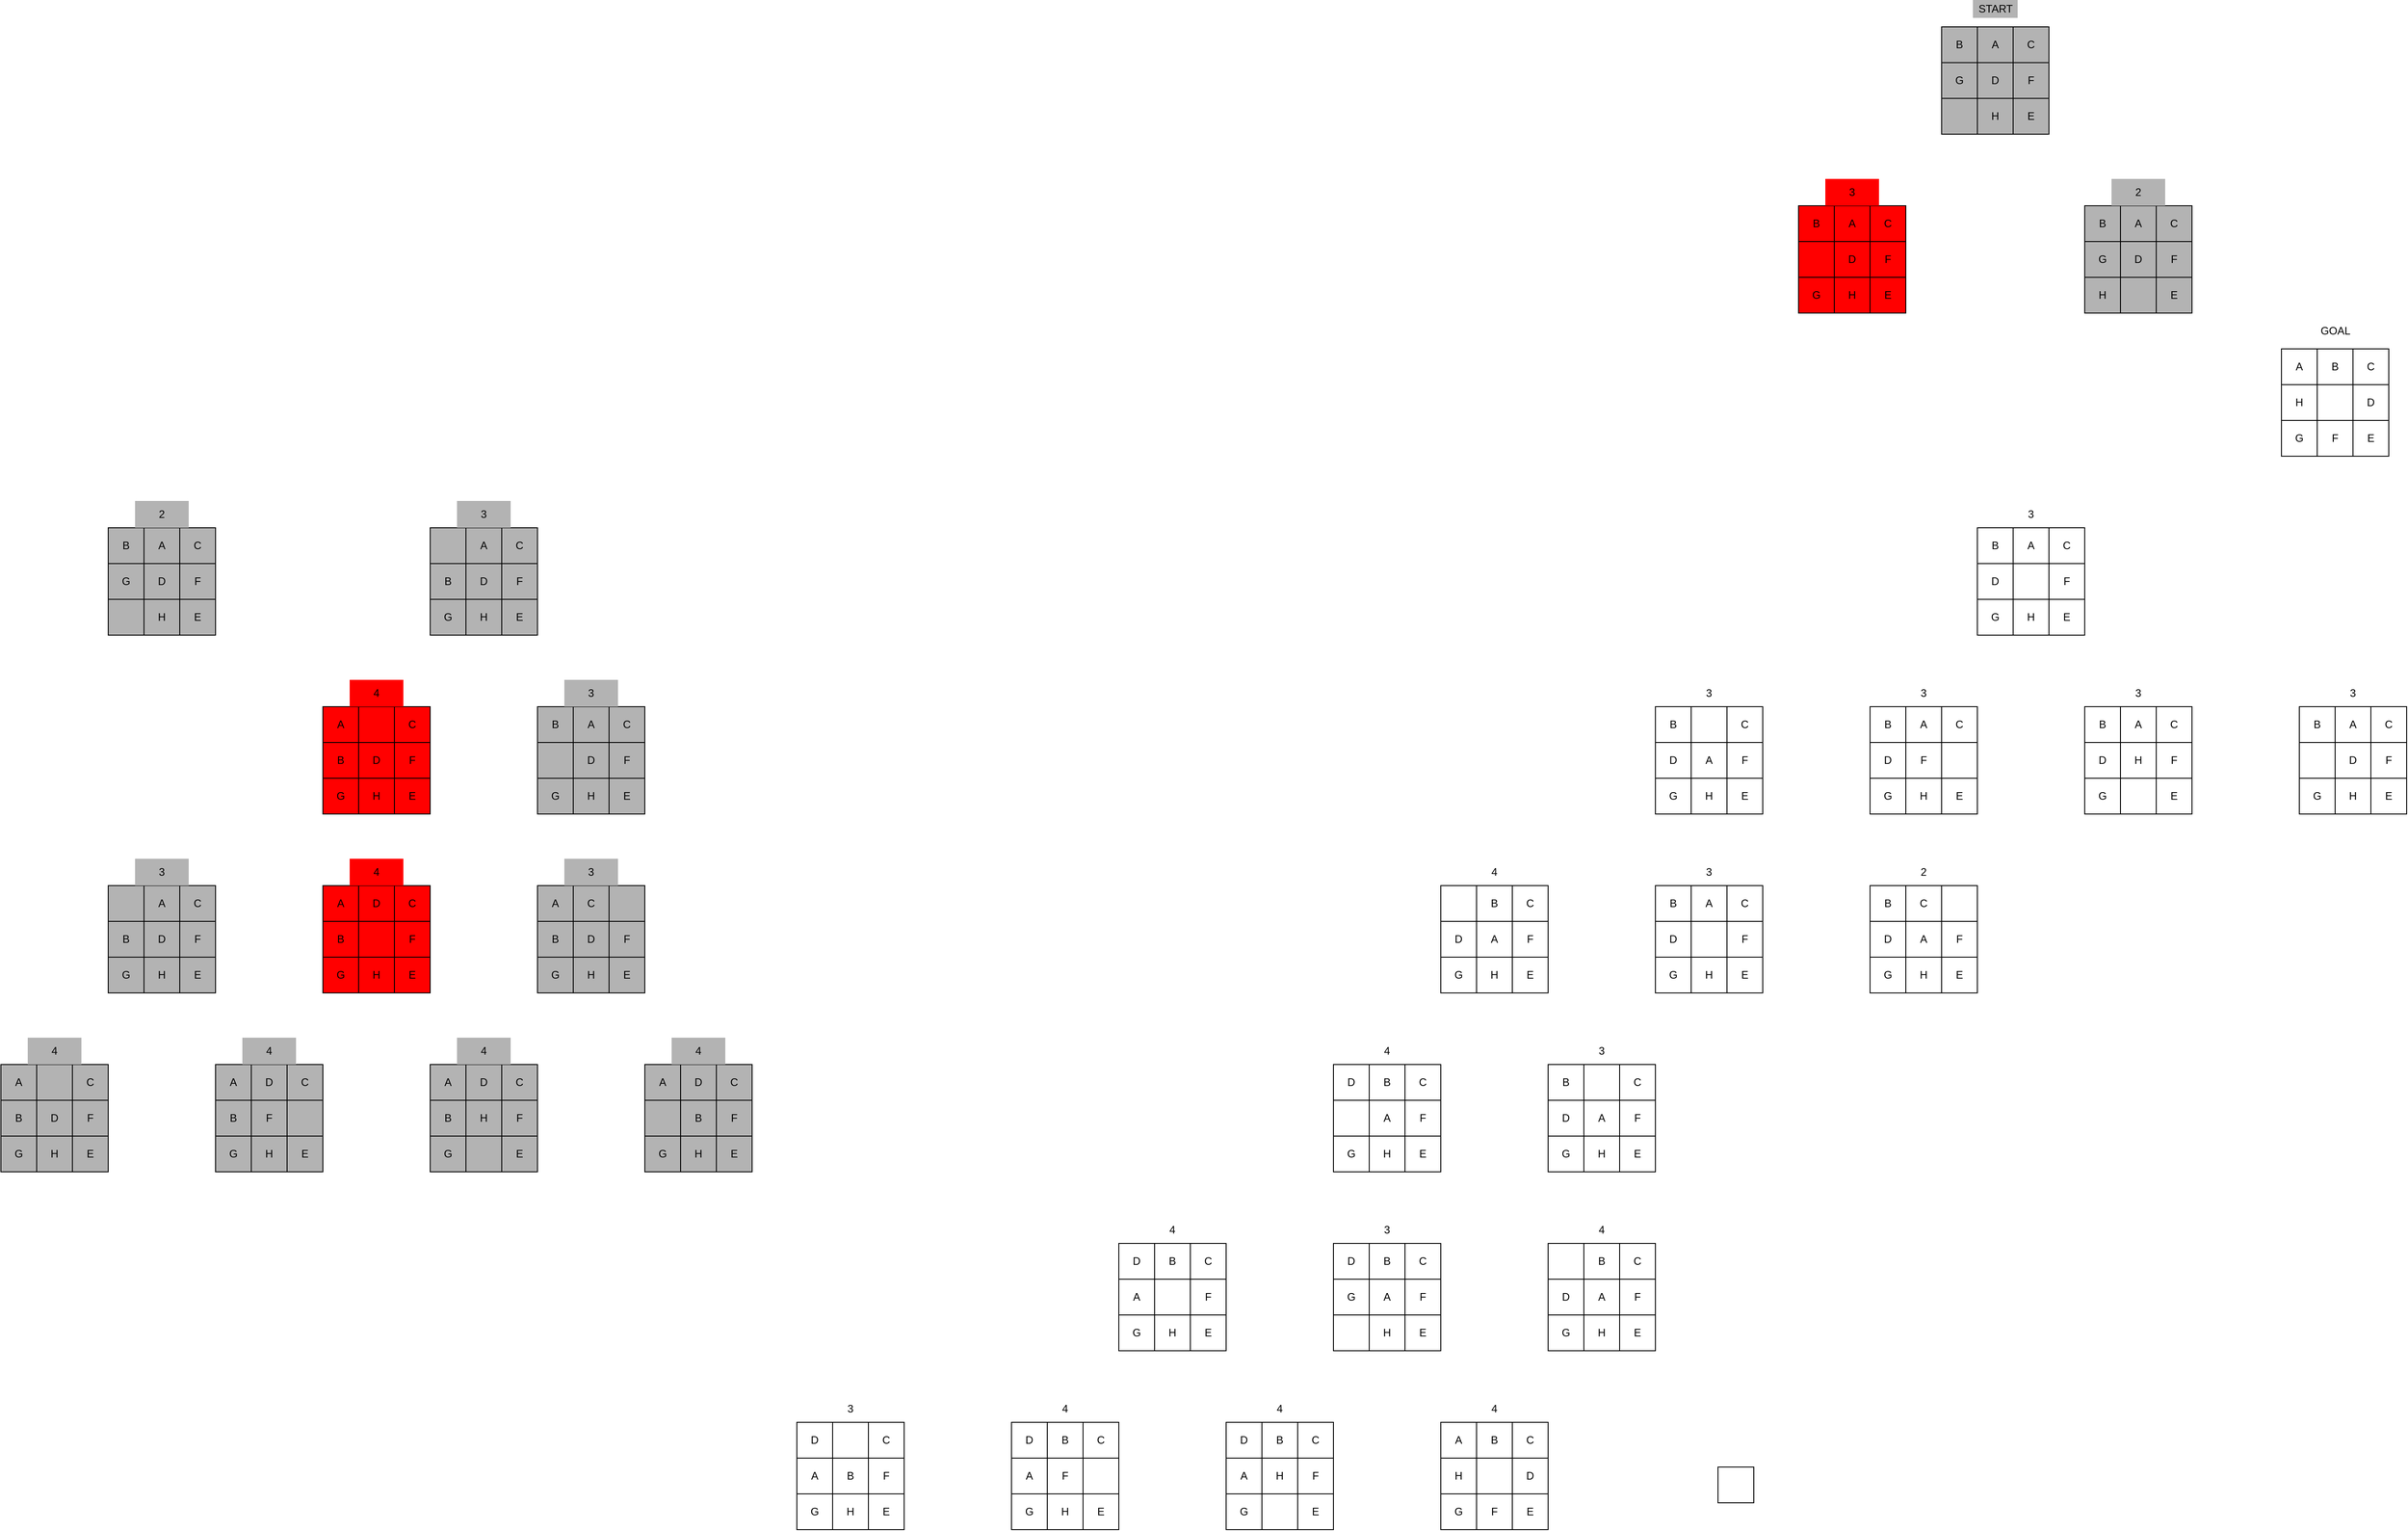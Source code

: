 <mxfile version="19.0.0" type="github" pages="3">
  <diagram id="2poxJMnLSL92adYXe3FU" name="Page-1">
    <mxGraphModel dx="3872" dy="689" grid="1" gridSize="10" guides="1" tooltips="1" connect="1" arrows="1" fold="1" page="1" pageScale="1" pageWidth="827" pageHeight="1169" math="0" shadow="0">
      <root>
        <mxCell id="0" />
        <mxCell id="1" parent="0" />
        <mxCell id="I99wvbsR_PK-wBMDE9Ww-1" value="B" style="whiteSpace=wrap;html=1;aspect=fixed;fillColor=#B3B3B3;" vertex="1" parent="1">
          <mxGeometry x="160" y="80" width="40" height="40" as="geometry" />
        </mxCell>
        <mxCell id="I99wvbsR_PK-wBMDE9Ww-2" value="A" style="whiteSpace=wrap;html=1;aspect=fixed;fillColor=#B3B3B3;" vertex="1" parent="1">
          <mxGeometry x="200" y="80" width="40" height="40" as="geometry" />
        </mxCell>
        <mxCell id="I99wvbsR_PK-wBMDE9Ww-3" value="C" style="whiteSpace=wrap;html=1;aspect=fixed;fillColor=#B3B3B3;" vertex="1" parent="1">
          <mxGeometry x="240" y="80" width="40" height="40" as="geometry" />
        </mxCell>
        <mxCell id="I99wvbsR_PK-wBMDE9Ww-5" value="G" style="whiteSpace=wrap;html=1;aspect=fixed;fillColor=#B3B3B3;" vertex="1" parent="1">
          <mxGeometry x="160" y="120" width="40" height="40" as="geometry" />
        </mxCell>
        <mxCell id="I99wvbsR_PK-wBMDE9Ww-6" value="D" style="whiteSpace=wrap;html=1;aspect=fixed;fillColor=#B3B3B3;" vertex="1" parent="1">
          <mxGeometry x="200" y="120" width="40" height="40" as="geometry" />
        </mxCell>
        <mxCell id="I99wvbsR_PK-wBMDE9Ww-7" value="F" style="whiteSpace=wrap;html=1;aspect=fixed;fillColor=#B3B3B3;" vertex="1" parent="1">
          <mxGeometry x="240" y="120" width="40" height="40" as="geometry" />
        </mxCell>
        <mxCell id="I99wvbsR_PK-wBMDE9Ww-8" value="&amp;nbsp;" style="whiteSpace=wrap;html=1;aspect=fixed;fillColor=#B3B3B3;" vertex="1" parent="1">
          <mxGeometry x="160" y="160" width="40" height="40" as="geometry" />
        </mxCell>
        <mxCell id="I99wvbsR_PK-wBMDE9Ww-9" value="H" style="whiteSpace=wrap;html=1;aspect=fixed;fillColor=#B3B3B3;" vertex="1" parent="1">
          <mxGeometry x="200" y="160" width="40" height="40" as="geometry" />
        </mxCell>
        <mxCell id="I99wvbsR_PK-wBMDE9Ww-10" value="E" style="whiteSpace=wrap;html=1;aspect=fixed;fillColor=#B3B3B3;" vertex="1" parent="1">
          <mxGeometry x="240" y="160" width="40" height="40" as="geometry" />
        </mxCell>
        <mxCell id="I99wvbsR_PK-wBMDE9Ww-11" value="B" style="whiteSpace=wrap;html=1;aspect=fixed;fillColor=#FF0000;" vertex="1" parent="1">
          <mxGeometry y="280" width="40" height="40" as="geometry" />
        </mxCell>
        <mxCell id="I99wvbsR_PK-wBMDE9Ww-12" value="A" style="whiteSpace=wrap;html=1;aspect=fixed;fillColor=#FF0000;" vertex="1" parent="1">
          <mxGeometry x="40" y="280" width="40" height="40" as="geometry" />
        </mxCell>
        <mxCell id="I99wvbsR_PK-wBMDE9Ww-13" value="C" style="whiteSpace=wrap;html=1;aspect=fixed;fillColor=#FF0000;" vertex="1" parent="1">
          <mxGeometry x="80" y="280" width="40" height="40" as="geometry" />
        </mxCell>
        <mxCell id="I99wvbsR_PK-wBMDE9Ww-14" value="G" style="whiteSpace=wrap;html=1;aspect=fixed;fillColor=#FF0000;" vertex="1" parent="1">
          <mxGeometry y="360" width="40" height="40" as="geometry" />
        </mxCell>
        <mxCell id="I99wvbsR_PK-wBMDE9Ww-15" value="D" style="whiteSpace=wrap;html=1;aspect=fixed;fillColor=#FF0000;" vertex="1" parent="1">
          <mxGeometry x="40" y="320" width="40" height="40" as="geometry" />
        </mxCell>
        <mxCell id="I99wvbsR_PK-wBMDE9Ww-16" value="F" style="whiteSpace=wrap;html=1;aspect=fixed;fillColor=#FF0000;" vertex="1" parent="1">
          <mxGeometry x="80" y="320" width="40" height="40" as="geometry" />
        </mxCell>
        <mxCell id="I99wvbsR_PK-wBMDE9Ww-17" value="&amp;nbsp;" style="whiteSpace=wrap;html=1;aspect=fixed;fillColor=#FF0000;" vertex="1" parent="1">
          <mxGeometry y="320" width="40" height="40" as="geometry" />
        </mxCell>
        <mxCell id="I99wvbsR_PK-wBMDE9Ww-18" value="H" style="whiteSpace=wrap;html=1;aspect=fixed;fillColor=#FF0000;" vertex="1" parent="1">
          <mxGeometry x="40" y="360" width="40" height="40" as="geometry" />
        </mxCell>
        <mxCell id="I99wvbsR_PK-wBMDE9Ww-19" value="E" style="whiteSpace=wrap;html=1;aspect=fixed;fillColor=#FF0000;" vertex="1" parent="1">
          <mxGeometry x="80" y="360" width="40" height="40" as="geometry" />
        </mxCell>
        <mxCell id="I99wvbsR_PK-wBMDE9Ww-20" value="B" style="whiteSpace=wrap;html=1;aspect=fixed;fillColor=#B3B3B3;" vertex="1" parent="1">
          <mxGeometry x="320" y="280" width="40" height="40" as="geometry" />
        </mxCell>
        <mxCell id="I99wvbsR_PK-wBMDE9Ww-21" value="A" style="whiteSpace=wrap;html=1;aspect=fixed;fillColor=#B3B3B3;" vertex="1" parent="1">
          <mxGeometry x="360" y="280" width="40" height="40" as="geometry" />
        </mxCell>
        <mxCell id="I99wvbsR_PK-wBMDE9Ww-22" value="C" style="whiteSpace=wrap;html=1;aspect=fixed;fillColor=#B3B3B3;" vertex="1" parent="1">
          <mxGeometry x="400" y="280" width="40" height="40" as="geometry" />
        </mxCell>
        <mxCell id="I99wvbsR_PK-wBMDE9Ww-23" value="G" style="whiteSpace=wrap;html=1;aspect=fixed;fillColor=#B3B3B3;" vertex="1" parent="1">
          <mxGeometry x="320" y="320" width="40" height="40" as="geometry" />
        </mxCell>
        <mxCell id="I99wvbsR_PK-wBMDE9Ww-24" value="D" style="whiteSpace=wrap;html=1;aspect=fixed;fillColor=#B3B3B3;" vertex="1" parent="1">
          <mxGeometry x="360" y="320" width="40" height="40" as="geometry" />
        </mxCell>
        <mxCell id="I99wvbsR_PK-wBMDE9Ww-25" value="F" style="whiteSpace=wrap;html=1;aspect=fixed;fillColor=#B3B3B3;" vertex="1" parent="1">
          <mxGeometry x="400" y="320" width="40" height="40" as="geometry" />
        </mxCell>
        <mxCell id="I99wvbsR_PK-wBMDE9Ww-26" value="&amp;nbsp;" style="whiteSpace=wrap;html=1;aspect=fixed;fillColor=#B3B3B3;" vertex="1" parent="1">
          <mxGeometry x="360" y="360" width="40" height="40" as="geometry" />
        </mxCell>
        <mxCell id="I99wvbsR_PK-wBMDE9Ww-27" value="H" style="whiteSpace=wrap;html=1;aspect=fixed;fillColor=#B3B3B3;" vertex="1" parent="1">
          <mxGeometry x="320" y="360" width="40" height="40" as="geometry" />
        </mxCell>
        <mxCell id="I99wvbsR_PK-wBMDE9Ww-28" value="E" style="whiteSpace=wrap;html=1;aspect=fixed;fillColor=#B3B3B3;" vertex="1" parent="1">
          <mxGeometry x="400" y="360" width="40" height="40" as="geometry" />
        </mxCell>
        <mxCell id="I99wvbsR_PK-wBMDE9Ww-29" value="B" style="whiteSpace=wrap;html=1;aspect=fixed;" vertex="1" parent="1">
          <mxGeometry x="580" y="440" width="40" height="40" as="geometry" />
        </mxCell>
        <mxCell id="I99wvbsR_PK-wBMDE9Ww-30" value="A" style="whiteSpace=wrap;html=1;aspect=fixed;" vertex="1" parent="1">
          <mxGeometry x="540" y="440" width="40" height="40" as="geometry" />
        </mxCell>
        <mxCell id="I99wvbsR_PK-wBMDE9Ww-31" value="C" style="whiteSpace=wrap;html=1;aspect=fixed;" vertex="1" parent="1">
          <mxGeometry x="620" y="440" width="40" height="40" as="geometry" />
        </mxCell>
        <mxCell id="I99wvbsR_PK-wBMDE9Ww-32" value="G" style="whiteSpace=wrap;html=1;aspect=fixed;" vertex="1" parent="1">
          <mxGeometry x="540" y="520" width="40" height="40" as="geometry" />
        </mxCell>
        <mxCell id="I99wvbsR_PK-wBMDE9Ww-33" value="D" style="whiteSpace=wrap;html=1;aspect=fixed;" vertex="1" parent="1">
          <mxGeometry x="620" y="480" width="40" height="40" as="geometry" />
        </mxCell>
        <mxCell id="I99wvbsR_PK-wBMDE9Ww-34" value="F" style="whiteSpace=wrap;html=1;aspect=fixed;" vertex="1" parent="1">
          <mxGeometry x="580" y="520" width="40" height="40" as="geometry" />
        </mxCell>
        <mxCell id="I99wvbsR_PK-wBMDE9Ww-35" value="&amp;nbsp;" style="whiteSpace=wrap;html=1;aspect=fixed;" vertex="1" parent="1">
          <mxGeometry x="580" y="480" width="40" height="40" as="geometry" />
        </mxCell>
        <mxCell id="I99wvbsR_PK-wBMDE9Ww-36" value="H" style="whiteSpace=wrap;html=1;aspect=fixed;" vertex="1" parent="1">
          <mxGeometry x="540" y="480" width="40" height="40" as="geometry" />
        </mxCell>
        <mxCell id="I99wvbsR_PK-wBMDE9Ww-37" value="E" style="whiteSpace=wrap;html=1;aspect=fixed;" vertex="1" parent="1">
          <mxGeometry x="620" y="520" width="40" height="40" as="geometry" />
        </mxCell>
        <mxCell id="I99wvbsR_PK-wBMDE9Ww-39" value="GOAL" style="text;html=1;align=center;verticalAlign=middle;resizable=0;points=[];autosize=1;strokeColor=none;fillColor=none;" vertex="1" parent="1">
          <mxGeometry x="575" y="410" width="50" height="20" as="geometry" />
        </mxCell>
        <mxCell id="I99wvbsR_PK-wBMDE9Ww-40" value="START" style="text;html=1;align=center;verticalAlign=middle;resizable=0;points=[];autosize=1;strokeColor=none;fillColor=#B3B3B3;" vertex="1" parent="1">
          <mxGeometry x="195" y="50" width="50" height="20" as="geometry" />
        </mxCell>
        <mxCell id="I99wvbsR_PK-wBMDE9Ww-41" value="3" style="text;html=1;strokeColor=none;fillColor=#FF0000;align=center;verticalAlign=middle;whiteSpace=wrap;rounded=0;" vertex="1" parent="1">
          <mxGeometry x="30" y="250" width="60" height="30" as="geometry" />
        </mxCell>
        <mxCell id="I99wvbsR_PK-wBMDE9Ww-42" value="2" style="text;html=1;strokeColor=none;fillColor=#B3B3B3;align=center;verticalAlign=middle;whiteSpace=wrap;rounded=0;" vertex="1" parent="1">
          <mxGeometry x="350" y="250" width="60" height="30" as="geometry" />
        </mxCell>
        <mxCell id="I99wvbsR_PK-wBMDE9Ww-43" value="B" style="whiteSpace=wrap;html=1;aspect=fixed;fillColor=#B3B3B3;" vertex="1" parent="1">
          <mxGeometry x="-1890" y="640" width="40" height="40" as="geometry" />
        </mxCell>
        <mxCell id="I99wvbsR_PK-wBMDE9Ww-44" value="A" style="whiteSpace=wrap;html=1;aspect=fixed;fillColor=#B3B3B3;" vertex="1" parent="1">
          <mxGeometry x="-1850" y="640" width="40" height="40" as="geometry" />
        </mxCell>
        <mxCell id="I99wvbsR_PK-wBMDE9Ww-45" value="C" style="whiteSpace=wrap;html=1;aspect=fixed;fillColor=#B3B3B3;" vertex="1" parent="1">
          <mxGeometry x="-1810" y="640" width="40" height="40" as="geometry" />
        </mxCell>
        <mxCell id="I99wvbsR_PK-wBMDE9Ww-46" value="G" style="whiteSpace=wrap;html=1;aspect=fixed;fillColor=#B3B3B3;" vertex="1" parent="1">
          <mxGeometry x="-1890" y="680" width="40" height="40" as="geometry" />
        </mxCell>
        <mxCell id="I99wvbsR_PK-wBMDE9Ww-47" value="D" style="whiteSpace=wrap;html=1;aspect=fixed;fillColor=#B3B3B3;" vertex="1" parent="1">
          <mxGeometry x="-1850" y="680" width="40" height="40" as="geometry" />
        </mxCell>
        <mxCell id="I99wvbsR_PK-wBMDE9Ww-48" value="F" style="whiteSpace=wrap;html=1;aspect=fixed;fillColor=#B3B3B3;" vertex="1" parent="1">
          <mxGeometry x="-1810" y="680" width="40" height="40" as="geometry" />
        </mxCell>
        <mxCell id="I99wvbsR_PK-wBMDE9Ww-49" value="&amp;nbsp;" style="whiteSpace=wrap;html=1;aspect=fixed;fillColor=#B3B3B3;" vertex="1" parent="1">
          <mxGeometry x="-1890" y="720" width="40" height="40" as="geometry" />
        </mxCell>
        <mxCell id="I99wvbsR_PK-wBMDE9Ww-50" value="H" style="whiteSpace=wrap;html=1;aspect=fixed;fillColor=#B3B3B3;" vertex="1" parent="1">
          <mxGeometry x="-1850" y="720" width="40" height="40" as="geometry" />
        </mxCell>
        <mxCell id="I99wvbsR_PK-wBMDE9Ww-51" value="E" style="whiteSpace=wrap;html=1;aspect=fixed;fillColor=#B3B3B3;" vertex="1" parent="1">
          <mxGeometry x="-1810" y="720" width="40" height="40" as="geometry" />
        </mxCell>
        <mxCell id="I99wvbsR_PK-wBMDE9Ww-52" value="B" style="whiteSpace=wrap;html=1;aspect=fixed;fillColor=none;" vertex="1" parent="1">
          <mxGeometry x="200" y="640" width="40" height="40" as="geometry" />
        </mxCell>
        <mxCell id="I99wvbsR_PK-wBMDE9Ww-53" value="A" style="whiteSpace=wrap;html=1;aspect=fixed;fillColor=none;" vertex="1" parent="1">
          <mxGeometry x="240" y="640" width="40" height="40" as="geometry" />
        </mxCell>
        <mxCell id="I99wvbsR_PK-wBMDE9Ww-54" value="C" style="whiteSpace=wrap;html=1;aspect=fixed;fillColor=none;" vertex="1" parent="1">
          <mxGeometry x="280" y="640" width="40" height="40" as="geometry" />
        </mxCell>
        <mxCell id="I99wvbsR_PK-wBMDE9Ww-55" value="G" style="whiteSpace=wrap;html=1;aspect=fixed;fillColor=none;" vertex="1" parent="1">
          <mxGeometry x="200" y="720" width="40" height="40" as="geometry" />
        </mxCell>
        <mxCell id="I99wvbsR_PK-wBMDE9Ww-56" value="D" style="whiteSpace=wrap;html=1;aspect=fixed;fillColor=none;" vertex="1" parent="1">
          <mxGeometry x="200" y="680" width="40" height="40" as="geometry" />
        </mxCell>
        <mxCell id="I99wvbsR_PK-wBMDE9Ww-57" value="F" style="whiteSpace=wrap;html=1;aspect=fixed;fillColor=none;" vertex="1" parent="1">
          <mxGeometry x="280" y="680" width="40" height="40" as="geometry" />
        </mxCell>
        <mxCell id="I99wvbsR_PK-wBMDE9Ww-58" value="&amp;nbsp;" style="whiteSpace=wrap;html=1;aspect=fixed;fillColor=none;" vertex="1" parent="1">
          <mxGeometry x="240" y="680" width="40" height="40" as="geometry" />
        </mxCell>
        <mxCell id="I99wvbsR_PK-wBMDE9Ww-59" value="H" style="whiteSpace=wrap;html=1;aspect=fixed;fillColor=none;" vertex="1" parent="1">
          <mxGeometry x="240" y="720" width="40" height="40" as="geometry" />
        </mxCell>
        <mxCell id="I99wvbsR_PK-wBMDE9Ww-60" value="E" style="whiteSpace=wrap;html=1;aspect=fixed;fillColor=none;" vertex="1" parent="1">
          <mxGeometry x="280" y="720" width="40" height="40" as="geometry" />
        </mxCell>
        <mxCell id="I99wvbsR_PK-wBMDE9Ww-61" value="2" style="text;html=1;strokeColor=none;fillColor=#B3B3B3;align=center;verticalAlign=middle;whiteSpace=wrap;rounded=0;" vertex="1" parent="1">
          <mxGeometry x="-1860" y="610" width="60" height="30" as="geometry" />
        </mxCell>
        <mxCell id="I99wvbsR_PK-wBMDE9Ww-63" value="3" style="text;html=1;strokeColor=none;fillColor=none;align=center;verticalAlign=middle;whiteSpace=wrap;rounded=0;" vertex="1" parent="1">
          <mxGeometry x="230" y="610" width="60" height="30" as="geometry" />
        </mxCell>
        <mxCell id="I99wvbsR_PK-wBMDE9Ww-124" value="B" style="whiteSpace=wrap;html=1;aspect=fixed;fillColor=#B3B3B3;" vertex="1" parent="1">
          <mxGeometry x="-1530" y="680" width="40" height="40" as="geometry" />
        </mxCell>
        <mxCell id="I99wvbsR_PK-wBMDE9Ww-125" value="A" style="whiteSpace=wrap;html=1;aspect=fixed;fillColor=#B3B3B3;" vertex="1" parent="1">
          <mxGeometry x="-1490" y="640" width="40" height="40" as="geometry" />
        </mxCell>
        <mxCell id="I99wvbsR_PK-wBMDE9Ww-126" value="C" style="whiteSpace=wrap;html=1;aspect=fixed;fillColor=#B3B3B3;" vertex="1" parent="1">
          <mxGeometry x="-1450" y="640" width="40" height="40" as="geometry" />
        </mxCell>
        <mxCell id="I99wvbsR_PK-wBMDE9Ww-127" value="G" style="whiteSpace=wrap;html=1;aspect=fixed;fillColor=#B3B3B3;" vertex="1" parent="1">
          <mxGeometry x="-1530" y="720" width="40" height="40" as="geometry" />
        </mxCell>
        <mxCell id="I99wvbsR_PK-wBMDE9Ww-128" value="D" style="whiteSpace=wrap;html=1;aspect=fixed;fillColor=#B3B3B3;" vertex="1" parent="1">
          <mxGeometry x="-1490" y="680" width="40" height="40" as="geometry" />
        </mxCell>
        <mxCell id="I99wvbsR_PK-wBMDE9Ww-129" value="F" style="whiteSpace=wrap;html=1;aspect=fixed;fillColor=#B3B3B3;" vertex="1" parent="1">
          <mxGeometry x="-1450" y="680" width="40" height="40" as="geometry" />
        </mxCell>
        <mxCell id="I99wvbsR_PK-wBMDE9Ww-130" value="&amp;nbsp;" style="whiteSpace=wrap;html=1;aspect=fixed;fillColor=#B3B3B3;" vertex="1" parent="1">
          <mxGeometry x="-1530" y="640" width="40" height="40" as="geometry" />
        </mxCell>
        <mxCell id="I99wvbsR_PK-wBMDE9Ww-131" value="H" style="whiteSpace=wrap;html=1;aspect=fixed;fillColor=#B3B3B3;" vertex="1" parent="1">
          <mxGeometry x="-1490" y="720" width="40" height="40" as="geometry" />
        </mxCell>
        <mxCell id="I99wvbsR_PK-wBMDE9Ww-132" value="E" style="whiteSpace=wrap;html=1;aspect=fixed;fillColor=#B3B3B3;" vertex="1" parent="1">
          <mxGeometry x="-1450" y="720" width="40" height="40" as="geometry" />
        </mxCell>
        <mxCell id="I99wvbsR_PK-wBMDE9Ww-133" value="3" style="text;html=1;strokeColor=none;fillColor=#B3B3B3;align=center;verticalAlign=middle;whiteSpace=wrap;rounded=0;" vertex="1" parent="1">
          <mxGeometry x="-1500" y="610" width="60" height="30" as="geometry" />
        </mxCell>
        <mxCell id="I99wvbsR_PK-wBMDE9Ww-144" value="B" style="whiteSpace=wrap;html=1;aspect=fixed;fillColor=#FF0000;" vertex="1" parent="1">
          <mxGeometry x="-1650" y="880" width="40" height="40" as="geometry" />
        </mxCell>
        <mxCell id="I99wvbsR_PK-wBMDE9Ww-145" value="A" style="whiteSpace=wrap;html=1;aspect=fixed;fillColor=#FF0000;" vertex="1" parent="1">
          <mxGeometry x="-1650" y="840" width="40" height="40" as="geometry" />
        </mxCell>
        <mxCell id="I99wvbsR_PK-wBMDE9Ww-146" value="C" style="whiteSpace=wrap;html=1;aspect=fixed;fillColor=#FF0000;" vertex="1" parent="1">
          <mxGeometry x="-1570" y="840" width="40" height="40" as="geometry" />
        </mxCell>
        <mxCell id="I99wvbsR_PK-wBMDE9Ww-147" value="G" style="whiteSpace=wrap;html=1;aspect=fixed;fillColor=#FF0000;" vertex="1" parent="1">
          <mxGeometry x="-1650" y="920" width="40" height="40" as="geometry" />
        </mxCell>
        <mxCell id="I99wvbsR_PK-wBMDE9Ww-148" value="D" style="whiteSpace=wrap;html=1;aspect=fixed;fillColor=#FF0000;" vertex="1" parent="1">
          <mxGeometry x="-1610" y="880" width="40" height="40" as="geometry" />
        </mxCell>
        <mxCell id="I99wvbsR_PK-wBMDE9Ww-149" value="F" style="whiteSpace=wrap;html=1;aspect=fixed;fillColor=#FF0000;" vertex="1" parent="1">
          <mxGeometry x="-1570" y="880" width="40" height="40" as="geometry" />
        </mxCell>
        <mxCell id="I99wvbsR_PK-wBMDE9Ww-150" value="&amp;nbsp;" style="whiteSpace=wrap;html=1;aspect=fixed;fillColor=#FF0000;" vertex="1" parent="1">
          <mxGeometry x="-1610" y="840" width="40" height="40" as="geometry" />
        </mxCell>
        <mxCell id="I99wvbsR_PK-wBMDE9Ww-151" value="H" style="whiteSpace=wrap;html=1;aspect=fixed;fillColor=#FF0000;" vertex="1" parent="1">
          <mxGeometry x="-1610" y="920" width="40" height="40" as="geometry" />
        </mxCell>
        <mxCell id="I99wvbsR_PK-wBMDE9Ww-152" value="E" style="whiteSpace=wrap;html=1;aspect=fixed;fillColor=#FF0000;" vertex="1" parent="1">
          <mxGeometry x="-1570" y="920" width="40" height="40" as="geometry" />
        </mxCell>
        <mxCell id="I99wvbsR_PK-wBMDE9Ww-153" value="4" style="text;html=1;strokeColor=none;fillColor=#FF0000;align=center;verticalAlign=middle;whiteSpace=wrap;rounded=0;" vertex="1" parent="1">
          <mxGeometry x="-1620" y="810" width="60" height="30" as="geometry" />
        </mxCell>
        <mxCell id="I99wvbsR_PK-wBMDE9Ww-154" value="B" style="whiteSpace=wrap;html=1;aspect=fixed;fillColor=#B3B3B3;" vertex="1" parent="1">
          <mxGeometry x="-1410" y="840" width="40" height="40" as="geometry" />
        </mxCell>
        <mxCell id="I99wvbsR_PK-wBMDE9Ww-155" value="A" style="whiteSpace=wrap;html=1;aspect=fixed;fillColor=#B3B3B3;" vertex="1" parent="1">
          <mxGeometry x="-1370" y="840" width="40" height="40" as="geometry" />
        </mxCell>
        <mxCell id="I99wvbsR_PK-wBMDE9Ww-156" value="C" style="whiteSpace=wrap;html=1;aspect=fixed;fillColor=#B3B3B3;" vertex="1" parent="1">
          <mxGeometry x="-1330" y="840" width="40" height="40" as="geometry" />
        </mxCell>
        <mxCell id="I99wvbsR_PK-wBMDE9Ww-157" value="G" style="whiteSpace=wrap;html=1;aspect=fixed;fillColor=#B3B3B3;" vertex="1" parent="1">
          <mxGeometry x="-1410" y="920" width="40" height="40" as="geometry" />
        </mxCell>
        <mxCell id="I99wvbsR_PK-wBMDE9Ww-158" value="D" style="whiteSpace=wrap;html=1;aspect=fixed;fillColor=#B3B3B3;" vertex="1" parent="1">
          <mxGeometry x="-1370" y="880" width="40" height="40" as="geometry" />
        </mxCell>
        <mxCell id="I99wvbsR_PK-wBMDE9Ww-159" value="F" style="whiteSpace=wrap;html=1;aspect=fixed;fillColor=#B3B3B3;" vertex="1" parent="1">
          <mxGeometry x="-1330" y="880" width="40" height="40" as="geometry" />
        </mxCell>
        <mxCell id="I99wvbsR_PK-wBMDE9Ww-160" value="&amp;nbsp;" style="whiteSpace=wrap;html=1;aspect=fixed;fillColor=#B3B3B3;" vertex="1" parent="1">
          <mxGeometry x="-1410" y="880" width="40" height="40" as="geometry" />
        </mxCell>
        <mxCell id="I99wvbsR_PK-wBMDE9Ww-161" value="H" style="whiteSpace=wrap;html=1;aspect=fixed;fillColor=#B3B3B3;" vertex="1" parent="1">
          <mxGeometry x="-1370" y="920" width="40" height="40" as="geometry" />
        </mxCell>
        <mxCell id="I99wvbsR_PK-wBMDE9Ww-162" value="E" style="whiteSpace=wrap;html=1;aspect=fixed;fillColor=#B3B3B3;" vertex="1" parent="1">
          <mxGeometry x="-1330" y="920" width="40" height="40" as="geometry" />
        </mxCell>
        <mxCell id="I99wvbsR_PK-wBMDE9Ww-163" value="3" style="text;html=1;strokeColor=none;fillColor=#B3B3B3;align=center;verticalAlign=middle;whiteSpace=wrap;rounded=0;" vertex="1" parent="1">
          <mxGeometry x="-1380" y="810" width="60" height="30" as="geometry" />
        </mxCell>
        <mxCell id="I99wvbsR_PK-wBMDE9Ww-164" value="B" style="whiteSpace=wrap;html=1;aspect=fixed;fillColor=#B3B3B3;" vertex="1" parent="1">
          <mxGeometry x="-1890" y="1080" width="40" height="40" as="geometry" />
        </mxCell>
        <mxCell id="I99wvbsR_PK-wBMDE9Ww-165" value="A" style="whiteSpace=wrap;html=1;aspect=fixed;fillColor=#B3B3B3;" vertex="1" parent="1">
          <mxGeometry x="-1850" y="1040" width="40" height="40" as="geometry" />
        </mxCell>
        <mxCell id="I99wvbsR_PK-wBMDE9Ww-166" value="C" style="whiteSpace=wrap;html=1;aspect=fixed;fillColor=#B3B3B3;" vertex="1" parent="1">
          <mxGeometry x="-1810" y="1040" width="40" height="40" as="geometry" />
        </mxCell>
        <mxCell id="I99wvbsR_PK-wBMDE9Ww-167" value="G" style="whiteSpace=wrap;html=1;aspect=fixed;fillColor=#B3B3B3;" vertex="1" parent="1">
          <mxGeometry x="-1890" y="1120" width="40" height="40" as="geometry" />
        </mxCell>
        <mxCell id="I99wvbsR_PK-wBMDE9Ww-168" value="D" style="whiteSpace=wrap;html=1;aspect=fixed;fillColor=#B3B3B3;" vertex="1" parent="1">
          <mxGeometry x="-1850" y="1080" width="40" height="40" as="geometry" />
        </mxCell>
        <mxCell id="I99wvbsR_PK-wBMDE9Ww-169" value="F" style="whiteSpace=wrap;html=1;aspect=fixed;fillColor=#B3B3B3;" vertex="1" parent="1">
          <mxGeometry x="-1810" y="1080" width="40" height="40" as="geometry" />
        </mxCell>
        <mxCell id="I99wvbsR_PK-wBMDE9Ww-170" value="&amp;nbsp;" style="whiteSpace=wrap;html=1;aspect=fixed;fillColor=#B3B3B3;" vertex="1" parent="1">
          <mxGeometry x="-1890" y="1040" width="40" height="40" as="geometry" />
        </mxCell>
        <mxCell id="I99wvbsR_PK-wBMDE9Ww-171" value="H" style="whiteSpace=wrap;html=1;aspect=fixed;fillColor=#B3B3B3;" vertex="1" parent="1">
          <mxGeometry x="-1850" y="1120" width="40" height="40" as="geometry" />
        </mxCell>
        <mxCell id="I99wvbsR_PK-wBMDE9Ww-172" value="E" style="whiteSpace=wrap;html=1;aspect=fixed;fillColor=#B3B3B3;" vertex="1" parent="1">
          <mxGeometry x="-1810" y="1120" width="40" height="40" as="geometry" />
        </mxCell>
        <mxCell id="I99wvbsR_PK-wBMDE9Ww-173" value="3" style="text;html=1;strokeColor=none;fillColor=#B3B3B3;align=center;verticalAlign=middle;whiteSpace=wrap;rounded=0;" vertex="1" parent="1">
          <mxGeometry x="-1860" y="1010" width="60" height="30" as="geometry" />
        </mxCell>
        <mxCell id="I99wvbsR_PK-wBMDE9Ww-174" value="B" style="whiteSpace=wrap;html=1;aspect=fixed;fillColor=#FF0000;" vertex="1" parent="1">
          <mxGeometry x="-1650" y="1080" width="40" height="40" as="geometry" />
        </mxCell>
        <mxCell id="I99wvbsR_PK-wBMDE9Ww-175" value="A" style="whiteSpace=wrap;html=1;aspect=fixed;fillColor=#FF0000;" vertex="1" parent="1">
          <mxGeometry x="-1650" y="1040" width="40" height="40" as="geometry" />
        </mxCell>
        <mxCell id="I99wvbsR_PK-wBMDE9Ww-176" value="C" style="whiteSpace=wrap;html=1;aspect=fixed;fillColor=#FF0000;" vertex="1" parent="1">
          <mxGeometry x="-1570" y="1040" width="40" height="40" as="geometry" />
        </mxCell>
        <mxCell id="I99wvbsR_PK-wBMDE9Ww-177" value="G" style="whiteSpace=wrap;html=1;aspect=fixed;fillColor=#FF0000;" vertex="1" parent="1">
          <mxGeometry x="-1650" y="1120" width="40" height="40" as="geometry" />
        </mxCell>
        <mxCell id="I99wvbsR_PK-wBMDE9Ww-178" value="D" style="whiteSpace=wrap;html=1;aspect=fixed;fillColor=#FF0000;" vertex="1" parent="1">
          <mxGeometry x="-1610" y="1040" width="40" height="40" as="geometry" />
        </mxCell>
        <mxCell id="I99wvbsR_PK-wBMDE9Ww-179" value="F" style="whiteSpace=wrap;html=1;aspect=fixed;fillColor=#FF0000;" vertex="1" parent="1">
          <mxGeometry x="-1570" y="1080" width="40" height="40" as="geometry" />
        </mxCell>
        <mxCell id="I99wvbsR_PK-wBMDE9Ww-180" value="&amp;nbsp;" style="whiteSpace=wrap;html=1;aspect=fixed;fillColor=#FF0000;" vertex="1" parent="1">
          <mxGeometry x="-1610" y="1080" width="40" height="40" as="geometry" />
        </mxCell>
        <mxCell id="I99wvbsR_PK-wBMDE9Ww-181" value="H" style="whiteSpace=wrap;html=1;aspect=fixed;fillColor=#FF0000;" vertex="1" parent="1">
          <mxGeometry x="-1610" y="1120" width="40" height="40" as="geometry" />
        </mxCell>
        <mxCell id="I99wvbsR_PK-wBMDE9Ww-182" value="E" style="whiteSpace=wrap;html=1;aspect=fixed;fillColor=#FF0000;" vertex="1" parent="1">
          <mxGeometry x="-1570" y="1120" width="40" height="40" as="geometry" />
        </mxCell>
        <mxCell id="I99wvbsR_PK-wBMDE9Ww-183" value="4" style="text;html=1;strokeColor=none;fillColor=#FF0000;align=center;verticalAlign=middle;whiteSpace=wrap;rounded=0;" vertex="1" parent="1">
          <mxGeometry x="-1620" y="1010" width="60" height="30" as="geometry" />
        </mxCell>
        <mxCell id="I99wvbsR_PK-wBMDE9Ww-184" value="B" style="whiteSpace=wrap;html=1;aspect=fixed;fillColor=#B3B3B3;" vertex="1" parent="1">
          <mxGeometry x="-1410" y="1080" width="40" height="40" as="geometry" />
        </mxCell>
        <mxCell id="I99wvbsR_PK-wBMDE9Ww-185" value="A" style="whiteSpace=wrap;html=1;aspect=fixed;fillColor=#B3B3B3;" vertex="1" parent="1">
          <mxGeometry x="-1410" y="1040" width="40" height="40" as="geometry" />
        </mxCell>
        <mxCell id="I99wvbsR_PK-wBMDE9Ww-186" value="C" style="whiteSpace=wrap;html=1;aspect=fixed;fillColor=#B3B3B3;" vertex="1" parent="1">
          <mxGeometry x="-1370" y="1040" width="40" height="40" as="geometry" />
        </mxCell>
        <mxCell id="I99wvbsR_PK-wBMDE9Ww-187" value="G" style="whiteSpace=wrap;html=1;aspect=fixed;fillColor=#B3B3B3;" vertex="1" parent="1">
          <mxGeometry x="-1410" y="1120" width="40" height="40" as="geometry" />
        </mxCell>
        <mxCell id="I99wvbsR_PK-wBMDE9Ww-188" value="D" style="whiteSpace=wrap;html=1;aspect=fixed;fillColor=#B3B3B3;" vertex="1" parent="1">
          <mxGeometry x="-1370" y="1080" width="40" height="40" as="geometry" />
        </mxCell>
        <mxCell id="I99wvbsR_PK-wBMDE9Ww-189" value="F" style="whiteSpace=wrap;html=1;aspect=fixed;fillColor=#B3B3B3;" vertex="1" parent="1">
          <mxGeometry x="-1330" y="1080" width="40" height="40" as="geometry" />
        </mxCell>
        <mxCell id="I99wvbsR_PK-wBMDE9Ww-190" value="&amp;nbsp;" style="whiteSpace=wrap;html=1;aspect=fixed;fillColor=#B3B3B3;" vertex="1" parent="1">
          <mxGeometry x="-1330" y="1040" width="40" height="40" as="geometry" />
        </mxCell>
        <mxCell id="I99wvbsR_PK-wBMDE9Ww-191" value="H" style="whiteSpace=wrap;html=1;aspect=fixed;fillColor=#B3B3B3;" vertex="1" parent="1">
          <mxGeometry x="-1370" y="1120" width="40" height="40" as="geometry" />
        </mxCell>
        <mxCell id="I99wvbsR_PK-wBMDE9Ww-192" value="E" style="whiteSpace=wrap;html=1;aspect=fixed;fillColor=#B3B3B3;" vertex="1" parent="1">
          <mxGeometry x="-1330" y="1120" width="40" height="40" as="geometry" />
        </mxCell>
        <mxCell id="I99wvbsR_PK-wBMDE9Ww-193" value="3" style="text;html=1;strokeColor=none;fillColor=#B3B3B3;align=center;verticalAlign=middle;whiteSpace=wrap;rounded=0;" vertex="1" parent="1">
          <mxGeometry x="-1380" y="1010" width="60" height="30" as="geometry" />
        </mxCell>
        <mxCell id="I99wvbsR_PK-wBMDE9Ww-194" value="B" style="whiteSpace=wrap;html=1;aspect=fixed;fillColor=#B3B3B3;" vertex="1" parent="1">
          <mxGeometry x="-1770" y="1280" width="40" height="40" as="geometry" />
        </mxCell>
        <mxCell id="I99wvbsR_PK-wBMDE9Ww-195" value="A" style="whiteSpace=wrap;html=1;aspect=fixed;fillColor=#B3B3B3;" vertex="1" parent="1">
          <mxGeometry x="-1770" y="1240" width="40" height="40" as="geometry" />
        </mxCell>
        <mxCell id="I99wvbsR_PK-wBMDE9Ww-196" value="C" style="whiteSpace=wrap;html=1;aspect=fixed;fillColor=#B3B3B3;" vertex="1" parent="1">
          <mxGeometry x="-1690" y="1240" width="40" height="40" as="geometry" />
        </mxCell>
        <mxCell id="I99wvbsR_PK-wBMDE9Ww-197" value="G" style="whiteSpace=wrap;html=1;aspect=fixed;fillColor=#B3B3B3;" vertex="1" parent="1">
          <mxGeometry x="-1770" y="1320" width="40" height="40" as="geometry" />
        </mxCell>
        <mxCell id="I99wvbsR_PK-wBMDE9Ww-198" value="D" style="whiteSpace=wrap;html=1;aspect=fixed;fillColor=#B3B3B3;" vertex="1" parent="1">
          <mxGeometry x="-1730" y="1240" width="40" height="40" as="geometry" />
        </mxCell>
        <mxCell id="I99wvbsR_PK-wBMDE9Ww-199" value="F" style="whiteSpace=wrap;html=1;aspect=fixed;fillColor=#B3B3B3;" vertex="1" parent="1">
          <mxGeometry x="-1730" y="1280" width="40" height="40" as="geometry" />
        </mxCell>
        <mxCell id="I99wvbsR_PK-wBMDE9Ww-200" value="&amp;nbsp;" style="whiteSpace=wrap;html=1;aspect=fixed;fillColor=#B3B3B3;" vertex="1" parent="1">
          <mxGeometry x="-1690" y="1280" width="40" height="40" as="geometry" />
        </mxCell>
        <mxCell id="I99wvbsR_PK-wBMDE9Ww-201" value="H" style="whiteSpace=wrap;html=1;aspect=fixed;fillColor=#B3B3B3;" vertex="1" parent="1">
          <mxGeometry x="-1730" y="1320" width="40" height="40" as="geometry" />
        </mxCell>
        <mxCell id="I99wvbsR_PK-wBMDE9Ww-202" value="E" style="whiteSpace=wrap;html=1;aspect=fixed;fillColor=#B3B3B3;" vertex="1" parent="1">
          <mxGeometry x="-1690" y="1320" width="40" height="40" as="geometry" />
        </mxCell>
        <mxCell id="I99wvbsR_PK-wBMDE9Ww-203" value="4" style="text;html=1;strokeColor=none;fillColor=#B3B3B3;align=center;verticalAlign=middle;whiteSpace=wrap;rounded=0;" vertex="1" parent="1">
          <mxGeometry x="-1740" y="1210" width="60" height="30" as="geometry" />
        </mxCell>
        <mxCell id="I99wvbsR_PK-wBMDE9Ww-204" value="B" style="whiteSpace=wrap;html=1;aspect=fixed;fillColor=#B3B3B3;" vertex="1" parent="1">
          <mxGeometry x="-1530" y="1280" width="40" height="40" as="geometry" />
        </mxCell>
        <mxCell id="I99wvbsR_PK-wBMDE9Ww-205" value="A" style="whiteSpace=wrap;html=1;aspect=fixed;fillColor=#B3B3B3;" vertex="1" parent="1">
          <mxGeometry x="-1530" y="1240" width="40" height="40" as="geometry" />
        </mxCell>
        <mxCell id="I99wvbsR_PK-wBMDE9Ww-206" value="C" style="whiteSpace=wrap;html=1;aspect=fixed;fillColor=#B3B3B3;" vertex="1" parent="1">
          <mxGeometry x="-1450" y="1240" width="40" height="40" as="geometry" />
        </mxCell>
        <mxCell id="I99wvbsR_PK-wBMDE9Ww-207" value="G" style="whiteSpace=wrap;html=1;aspect=fixed;fillColor=#B3B3B3;" vertex="1" parent="1">
          <mxGeometry x="-1530" y="1320" width="40" height="40" as="geometry" />
        </mxCell>
        <mxCell id="I99wvbsR_PK-wBMDE9Ww-208" value="D" style="whiteSpace=wrap;html=1;aspect=fixed;fillColor=#B3B3B3;" vertex="1" parent="1">
          <mxGeometry x="-1490" y="1240" width="40" height="40" as="geometry" />
        </mxCell>
        <mxCell id="I99wvbsR_PK-wBMDE9Ww-209" value="F" style="whiteSpace=wrap;html=1;aspect=fixed;fillColor=#B3B3B3;" vertex="1" parent="1">
          <mxGeometry x="-1450" y="1280" width="40" height="40" as="geometry" />
        </mxCell>
        <mxCell id="I99wvbsR_PK-wBMDE9Ww-210" value="&amp;nbsp;" style="whiteSpace=wrap;html=1;aspect=fixed;fillColor=#B3B3B3;" vertex="1" parent="1">
          <mxGeometry x="-1490" y="1320" width="40" height="40" as="geometry" />
        </mxCell>
        <mxCell id="I99wvbsR_PK-wBMDE9Ww-211" value="H" style="whiteSpace=wrap;html=1;aspect=fixed;fillColor=#B3B3B3;" vertex="1" parent="1">
          <mxGeometry x="-1490" y="1280" width="40" height="40" as="geometry" />
        </mxCell>
        <mxCell id="I99wvbsR_PK-wBMDE9Ww-212" value="E" style="whiteSpace=wrap;html=1;aspect=fixed;fillColor=#B3B3B3;" vertex="1" parent="1">
          <mxGeometry x="-1450" y="1320" width="40" height="40" as="geometry" />
        </mxCell>
        <mxCell id="I99wvbsR_PK-wBMDE9Ww-213" value="4" style="text;html=1;strokeColor=none;fillColor=#B3B3B3;align=center;verticalAlign=middle;whiteSpace=wrap;rounded=0;" vertex="1" parent="1">
          <mxGeometry x="-1500" y="1210" width="60" height="30" as="geometry" />
        </mxCell>
        <mxCell id="I99wvbsR_PK-wBMDE9Ww-214" value="B" style="whiteSpace=wrap;html=1;aspect=fixed;fillColor=#B3B3B3;" vertex="1" parent="1">
          <mxGeometry x="-1250" y="1280" width="40" height="40" as="geometry" />
        </mxCell>
        <mxCell id="I99wvbsR_PK-wBMDE9Ww-215" value="A" style="whiteSpace=wrap;html=1;aspect=fixed;fillColor=#B3B3B3;" vertex="1" parent="1">
          <mxGeometry x="-1290" y="1240" width="40" height="40" as="geometry" />
        </mxCell>
        <mxCell id="I99wvbsR_PK-wBMDE9Ww-216" value="C" style="whiteSpace=wrap;html=1;aspect=fixed;fillColor=#B3B3B3;" vertex="1" parent="1">
          <mxGeometry x="-1210" y="1240" width="40" height="40" as="geometry" />
        </mxCell>
        <mxCell id="I99wvbsR_PK-wBMDE9Ww-217" value="G" style="whiteSpace=wrap;html=1;aspect=fixed;fillColor=#B3B3B3;" vertex="1" parent="1">
          <mxGeometry x="-1290" y="1320" width="40" height="40" as="geometry" />
        </mxCell>
        <mxCell id="I99wvbsR_PK-wBMDE9Ww-218" value="D" style="whiteSpace=wrap;html=1;aspect=fixed;fillColor=#B3B3B3;" vertex="1" parent="1">
          <mxGeometry x="-1250" y="1240" width="40" height="40" as="geometry" />
        </mxCell>
        <mxCell id="I99wvbsR_PK-wBMDE9Ww-219" value="F" style="whiteSpace=wrap;html=1;aspect=fixed;fillColor=#B3B3B3;" vertex="1" parent="1">
          <mxGeometry x="-1210" y="1280" width="40" height="40" as="geometry" />
        </mxCell>
        <mxCell id="I99wvbsR_PK-wBMDE9Ww-220" value="&amp;nbsp;" style="whiteSpace=wrap;html=1;aspect=fixed;fillColor=#B3B3B3;" vertex="1" parent="1">
          <mxGeometry x="-1290" y="1280" width="40" height="40" as="geometry" />
        </mxCell>
        <mxCell id="I99wvbsR_PK-wBMDE9Ww-221" value="H" style="whiteSpace=wrap;html=1;aspect=fixed;fillColor=#B3B3B3;" vertex="1" parent="1">
          <mxGeometry x="-1250" y="1320" width="40" height="40" as="geometry" />
        </mxCell>
        <mxCell id="I99wvbsR_PK-wBMDE9Ww-222" value="E" style="whiteSpace=wrap;html=1;aspect=fixed;fillColor=#B3B3B3;" vertex="1" parent="1">
          <mxGeometry x="-1210" y="1320" width="40" height="40" as="geometry" />
        </mxCell>
        <mxCell id="I99wvbsR_PK-wBMDE9Ww-223" value="4" style="text;html=1;strokeColor=none;fillColor=#B3B3B3;align=center;verticalAlign=middle;whiteSpace=wrap;rounded=0;" vertex="1" parent="1">
          <mxGeometry x="-1260" y="1210" width="60" height="30" as="geometry" />
        </mxCell>
        <mxCell id="I99wvbsR_PK-wBMDE9Ww-224" value="B" style="whiteSpace=wrap;html=1;aspect=fixed;fillColor=#B3B3B3;" vertex="1" parent="1">
          <mxGeometry x="-2010" y="1280" width="40" height="40" as="geometry" />
        </mxCell>
        <mxCell id="I99wvbsR_PK-wBMDE9Ww-225" value="A" style="whiteSpace=wrap;html=1;aspect=fixed;fillColor=#B3B3B3;" vertex="1" parent="1">
          <mxGeometry x="-2010" y="1240" width="40" height="40" as="geometry" />
        </mxCell>
        <mxCell id="I99wvbsR_PK-wBMDE9Ww-226" value="C" style="whiteSpace=wrap;html=1;aspect=fixed;fillColor=#B3B3B3;" vertex="1" parent="1">
          <mxGeometry x="-1930" y="1240" width="40" height="40" as="geometry" />
        </mxCell>
        <mxCell id="I99wvbsR_PK-wBMDE9Ww-227" value="G" style="whiteSpace=wrap;html=1;aspect=fixed;fillColor=#B3B3B3;" vertex="1" parent="1">
          <mxGeometry x="-2010" y="1320" width="40" height="40" as="geometry" />
        </mxCell>
        <mxCell id="I99wvbsR_PK-wBMDE9Ww-228" value="D" style="whiteSpace=wrap;html=1;aspect=fixed;fillColor=#B3B3B3;" vertex="1" parent="1">
          <mxGeometry x="-1970" y="1280" width="40" height="40" as="geometry" />
        </mxCell>
        <mxCell id="I99wvbsR_PK-wBMDE9Ww-229" value="F" style="whiteSpace=wrap;html=1;aspect=fixed;fillColor=#B3B3B3;" vertex="1" parent="1">
          <mxGeometry x="-1930" y="1280" width="40" height="40" as="geometry" />
        </mxCell>
        <mxCell id="I99wvbsR_PK-wBMDE9Ww-230" value="&amp;nbsp;" style="whiteSpace=wrap;html=1;aspect=fixed;fillColor=#B3B3B3;" vertex="1" parent="1">
          <mxGeometry x="-1970" y="1240" width="40" height="40" as="geometry" />
        </mxCell>
        <mxCell id="I99wvbsR_PK-wBMDE9Ww-231" value="H" style="whiteSpace=wrap;html=1;aspect=fixed;fillColor=#B3B3B3;" vertex="1" parent="1">
          <mxGeometry x="-1970" y="1320" width="40" height="40" as="geometry" />
        </mxCell>
        <mxCell id="I99wvbsR_PK-wBMDE9Ww-232" value="E" style="whiteSpace=wrap;html=1;aspect=fixed;fillColor=#B3B3B3;" vertex="1" parent="1">
          <mxGeometry x="-1930" y="1320" width="40" height="40" as="geometry" />
        </mxCell>
        <mxCell id="I99wvbsR_PK-wBMDE9Ww-233" value="4" style="text;html=1;strokeColor=none;fillColor=#B3B3B3;align=center;verticalAlign=middle;whiteSpace=wrap;rounded=0;" vertex="1" parent="1">
          <mxGeometry x="-1980" y="1210" width="60" height="30" as="geometry" />
        </mxCell>
        <mxCell id="I99wvbsR_PK-wBMDE9Ww-234" value="B" style="whiteSpace=wrap;html=1;aspect=fixed;fillColor=none;" vertex="1" parent="1">
          <mxGeometry x="80" y="840" width="40" height="40" as="geometry" />
        </mxCell>
        <mxCell id="I99wvbsR_PK-wBMDE9Ww-235" value="A" style="whiteSpace=wrap;html=1;aspect=fixed;fillColor=none;" vertex="1" parent="1">
          <mxGeometry x="120" y="840" width="40" height="40" as="geometry" />
        </mxCell>
        <mxCell id="I99wvbsR_PK-wBMDE9Ww-236" value="C" style="whiteSpace=wrap;html=1;aspect=fixed;fillColor=none;" vertex="1" parent="1">
          <mxGeometry x="160" y="840" width="40" height="40" as="geometry" />
        </mxCell>
        <mxCell id="I99wvbsR_PK-wBMDE9Ww-237" value="G" style="whiteSpace=wrap;html=1;aspect=fixed;fillColor=none;" vertex="1" parent="1">
          <mxGeometry x="80" y="920" width="40" height="40" as="geometry" />
        </mxCell>
        <mxCell id="I99wvbsR_PK-wBMDE9Ww-238" value="D" style="whiteSpace=wrap;html=1;aspect=fixed;fillColor=none;" vertex="1" parent="1">
          <mxGeometry x="80" y="880" width="40" height="40" as="geometry" />
        </mxCell>
        <mxCell id="I99wvbsR_PK-wBMDE9Ww-239" value="F" style="whiteSpace=wrap;html=1;aspect=fixed;fillColor=none;" vertex="1" parent="1">
          <mxGeometry x="120" y="880" width="40" height="40" as="geometry" />
        </mxCell>
        <mxCell id="I99wvbsR_PK-wBMDE9Ww-240" value="&amp;nbsp;" style="whiteSpace=wrap;html=1;aspect=fixed;fillColor=none;" vertex="1" parent="1">
          <mxGeometry x="160" y="880" width="40" height="40" as="geometry" />
        </mxCell>
        <mxCell id="I99wvbsR_PK-wBMDE9Ww-241" value="H" style="whiteSpace=wrap;html=1;aspect=fixed;fillColor=none;" vertex="1" parent="1">
          <mxGeometry x="120" y="920" width="40" height="40" as="geometry" />
        </mxCell>
        <mxCell id="I99wvbsR_PK-wBMDE9Ww-242" value="E" style="whiteSpace=wrap;html=1;aspect=fixed;fillColor=none;" vertex="1" parent="1">
          <mxGeometry x="160" y="920" width="40" height="40" as="geometry" />
        </mxCell>
        <mxCell id="I99wvbsR_PK-wBMDE9Ww-243" value="3" style="text;html=1;strokeColor=none;fillColor=none;align=center;verticalAlign=middle;whiteSpace=wrap;rounded=0;" vertex="1" parent="1">
          <mxGeometry x="110" y="810" width="60" height="30" as="geometry" />
        </mxCell>
        <mxCell id="I99wvbsR_PK-wBMDE9Ww-254" value="B" style="whiteSpace=wrap;html=1;aspect=fixed;fillColor=none;" vertex="1" parent="1">
          <mxGeometry x="320" y="840" width="40" height="40" as="geometry" />
        </mxCell>
        <mxCell id="I99wvbsR_PK-wBMDE9Ww-255" value="A" style="whiteSpace=wrap;html=1;aspect=fixed;fillColor=none;" vertex="1" parent="1">
          <mxGeometry x="360" y="840" width="40" height="40" as="geometry" />
        </mxCell>
        <mxCell id="I99wvbsR_PK-wBMDE9Ww-256" value="C" style="whiteSpace=wrap;html=1;aspect=fixed;fillColor=none;" vertex="1" parent="1">
          <mxGeometry x="400" y="840" width="40" height="40" as="geometry" />
        </mxCell>
        <mxCell id="I99wvbsR_PK-wBMDE9Ww-257" value="G" style="whiteSpace=wrap;html=1;aspect=fixed;fillColor=none;" vertex="1" parent="1">
          <mxGeometry x="320" y="920" width="40" height="40" as="geometry" />
        </mxCell>
        <mxCell id="I99wvbsR_PK-wBMDE9Ww-258" value="D" style="whiteSpace=wrap;html=1;aspect=fixed;fillColor=none;" vertex="1" parent="1">
          <mxGeometry x="320" y="880" width="40" height="40" as="geometry" />
        </mxCell>
        <mxCell id="I99wvbsR_PK-wBMDE9Ww-259" value="F" style="whiteSpace=wrap;html=1;aspect=fixed;fillColor=none;" vertex="1" parent="1">
          <mxGeometry x="400" y="880" width="40" height="40" as="geometry" />
        </mxCell>
        <mxCell id="I99wvbsR_PK-wBMDE9Ww-260" value="&amp;nbsp;" style="whiteSpace=wrap;html=1;aspect=fixed;fillColor=none;" vertex="1" parent="1">
          <mxGeometry x="360" y="920" width="40" height="40" as="geometry" />
        </mxCell>
        <mxCell id="I99wvbsR_PK-wBMDE9Ww-261" value="H" style="whiteSpace=wrap;html=1;aspect=fixed;fillColor=none;" vertex="1" parent="1">
          <mxGeometry x="360" y="880" width="40" height="40" as="geometry" />
        </mxCell>
        <mxCell id="I99wvbsR_PK-wBMDE9Ww-262" value="E" style="whiteSpace=wrap;html=1;aspect=fixed;fillColor=none;" vertex="1" parent="1">
          <mxGeometry x="400" y="920" width="40" height="40" as="geometry" />
        </mxCell>
        <mxCell id="I99wvbsR_PK-wBMDE9Ww-263" value="3" style="text;html=1;strokeColor=none;fillColor=none;align=center;verticalAlign=middle;whiteSpace=wrap;rounded=0;" vertex="1" parent="1">
          <mxGeometry x="350" y="810" width="60" height="30" as="geometry" />
        </mxCell>
        <mxCell id="I99wvbsR_PK-wBMDE9Ww-264" value="B" style="whiteSpace=wrap;html=1;aspect=fixed;fillColor=none;" vertex="1" parent="1">
          <mxGeometry x="560" y="840" width="40" height="40" as="geometry" />
        </mxCell>
        <mxCell id="I99wvbsR_PK-wBMDE9Ww-265" value="A" style="whiteSpace=wrap;html=1;aspect=fixed;fillColor=none;" vertex="1" parent="1">
          <mxGeometry x="600" y="840" width="40" height="40" as="geometry" />
        </mxCell>
        <mxCell id="I99wvbsR_PK-wBMDE9Ww-266" value="C" style="whiteSpace=wrap;html=1;aspect=fixed;fillColor=none;" vertex="1" parent="1">
          <mxGeometry x="640" y="840" width="40" height="40" as="geometry" />
        </mxCell>
        <mxCell id="I99wvbsR_PK-wBMDE9Ww-267" value="G" style="whiteSpace=wrap;html=1;aspect=fixed;fillColor=none;" vertex="1" parent="1">
          <mxGeometry x="560" y="920" width="40" height="40" as="geometry" />
        </mxCell>
        <mxCell id="I99wvbsR_PK-wBMDE9Ww-268" value="D" style="whiteSpace=wrap;html=1;aspect=fixed;fillColor=none;" vertex="1" parent="1">
          <mxGeometry x="600" y="880" width="40" height="40" as="geometry" />
        </mxCell>
        <mxCell id="I99wvbsR_PK-wBMDE9Ww-269" value="F" style="whiteSpace=wrap;html=1;aspect=fixed;fillColor=none;" vertex="1" parent="1">
          <mxGeometry x="640" y="880" width="40" height="40" as="geometry" />
        </mxCell>
        <mxCell id="I99wvbsR_PK-wBMDE9Ww-270" value="&amp;nbsp;" style="whiteSpace=wrap;html=1;aspect=fixed;fillColor=none;" vertex="1" parent="1">
          <mxGeometry x="560" y="880" width="40" height="40" as="geometry" />
        </mxCell>
        <mxCell id="I99wvbsR_PK-wBMDE9Ww-271" value="H" style="whiteSpace=wrap;html=1;aspect=fixed;fillColor=none;" vertex="1" parent="1">
          <mxGeometry x="600" y="920" width="40" height="40" as="geometry" />
        </mxCell>
        <mxCell id="I99wvbsR_PK-wBMDE9Ww-272" value="E" style="whiteSpace=wrap;html=1;aspect=fixed;fillColor=none;" vertex="1" parent="1">
          <mxGeometry x="640" y="920" width="40" height="40" as="geometry" />
        </mxCell>
        <mxCell id="I99wvbsR_PK-wBMDE9Ww-273" value="3" style="text;html=1;strokeColor=none;fillColor=none;align=center;verticalAlign=middle;whiteSpace=wrap;rounded=0;" vertex="1" parent="1">
          <mxGeometry x="590" y="810" width="60" height="30" as="geometry" />
        </mxCell>
        <mxCell id="I99wvbsR_PK-wBMDE9Ww-274" value="B" style="whiteSpace=wrap;html=1;aspect=fixed;fillColor=none;" vertex="1" parent="1">
          <mxGeometry x="-160" y="840" width="40" height="40" as="geometry" />
        </mxCell>
        <mxCell id="I99wvbsR_PK-wBMDE9Ww-275" value="A" style="whiteSpace=wrap;html=1;aspect=fixed;fillColor=none;" vertex="1" parent="1">
          <mxGeometry x="-120" y="880" width="40" height="40" as="geometry" />
        </mxCell>
        <mxCell id="I99wvbsR_PK-wBMDE9Ww-276" value="C" style="whiteSpace=wrap;html=1;aspect=fixed;fillColor=none;" vertex="1" parent="1">
          <mxGeometry x="-80" y="840" width="40" height="40" as="geometry" />
        </mxCell>
        <mxCell id="I99wvbsR_PK-wBMDE9Ww-277" value="G" style="whiteSpace=wrap;html=1;aspect=fixed;fillColor=none;" vertex="1" parent="1">
          <mxGeometry x="-160" y="920" width="40" height="40" as="geometry" />
        </mxCell>
        <mxCell id="I99wvbsR_PK-wBMDE9Ww-278" value="D" style="whiteSpace=wrap;html=1;aspect=fixed;fillColor=none;" vertex="1" parent="1">
          <mxGeometry x="-160" y="880" width="40" height="40" as="geometry" />
        </mxCell>
        <mxCell id="I99wvbsR_PK-wBMDE9Ww-279" value="F" style="whiteSpace=wrap;html=1;aspect=fixed;fillColor=none;" vertex="1" parent="1">
          <mxGeometry x="-80" y="880" width="40" height="40" as="geometry" />
        </mxCell>
        <mxCell id="I99wvbsR_PK-wBMDE9Ww-280" value="&amp;nbsp;" style="whiteSpace=wrap;html=1;aspect=fixed;fillColor=none;" vertex="1" parent="1">
          <mxGeometry x="-120" y="840" width="40" height="40" as="geometry" />
        </mxCell>
        <mxCell id="I99wvbsR_PK-wBMDE9Ww-281" value="H" style="whiteSpace=wrap;html=1;aspect=fixed;fillColor=none;" vertex="1" parent="1">
          <mxGeometry x="-120" y="920" width="40" height="40" as="geometry" />
        </mxCell>
        <mxCell id="I99wvbsR_PK-wBMDE9Ww-282" value="E" style="whiteSpace=wrap;html=1;aspect=fixed;fillColor=none;" vertex="1" parent="1">
          <mxGeometry x="-80" y="920" width="40" height="40" as="geometry" />
        </mxCell>
        <mxCell id="I99wvbsR_PK-wBMDE9Ww-283" value="3" style="text;html=1;strokeColor=none;fillColor=none;align=center;verticalAlign=middle;whiteSpace=wrap;rounded=0;" vertex="1" parent="1">
          <mxGeometry x="-130" y="810" width="60" height="30" as="geometry" />
        </mxCell>
        <mxCell id="I99wvbsR_PK-wBMDE9Ww-284" value="B" style="whiteSpace=wrap;html=1;aspect=fixed;fillColor=none;" vertex="1" parent="1">
          <mxGeometry x="-160" y="1040" width="40" height="40" as="geometry" />
        </mxCell>
        <mxCell id="I99wvbsR_PK-wBMDE9Ww-285" value="A" style="whiteSpace=wrap;html=1;aspect=fixed;fillColor=none;" vertex="1" parent="1">
          <mxGeometry x="-120" y="1040" width="40" height="40" as="geometry" />
        </mxCell>
        <mxCell id="I99wvbsR_PK-wBMDE9Ww-286" value="C" style="whiteSpace=wrap;html=1;aspect=fixed;fillColor=none;" vertex="1" parent="1">
          <mxGeometry x="-80" y="1040" width="40" height="40" as="geometry" />
        </mxCell>
        <mxCell id="I99wvbsR_PK-wBMDE9Ww-287" value="G" style="whiteSpace=wrap;html=1;aspect=fixed;fillColor=none;" vertex="1" parent="1">
          <mxGeometry x="-160" y="1120" width="40" height="40" as="geometry" />
        </mxCell>
        <mxCell id="I99wvbsR_PK-wBMDE9Ww-288" value="D" style="whiteSpace=wrap;html=1;aspect=fixed;fillColor=none;" vertex="1" parent="1">
          <mxGeometry x="-160" y="1080" width="40" height="40" as="geometry" />
        </mxCell>
        <mxCell id="I99wvbsR_PK-wBMDE9Ww-289" value="F" style="whiteSpace=wrap;html=1;aspect=fixed;fillColor=none;" vertex="1" parent="1">
          <mxGeometry x="-80" y="1080" width="40" height="40" as="geometry" />
        </mxCell>
        <mxCell id="I99wvbsR_PK-wBMDE9Ww-290" value="&amp;nbsp;" style="whiteSpace=wrap;html=1;aspect=fixed;fillColor=none;" vertex="1" parent="1">
          <mxGeometry x="-120" y="1080" width="40" height="40" as="geometry" />
        </mxCell>
        <mxCell id="I99wvbsR_PK-wBMDE9Ww-291" value="H" style="whiteSpace=wrap;html=1;aspect=fixed;fillColor=none;" vertex="1" parent="1">
          <mxGeometry x="-120" y="1120" width="40" height="40" as="geometry" />
        </mxCell>
        <mxCell id="I99wvbsR_PK-wBMDE9Ww-292" value="E" style="whiteSpace=wrap;html=1;aspect=fixed;fillColor=none;" vertex="1" parent="1">
          <mxGeometry x="-80" y="1120" width="40" height="40" as="geometry" />
        </mxCell>
        <mxCell id="I99wvbsR_PK-wBMDE9Ww-293" value="3" style="text;html=1;strokeColor=none;fillColor=none;align=center;verticalAlign=middle;whiteSpace=wrap;rounded=0;" vertex="1" parent="1">
          <mxGeometry x="-130" y="1010" width="60" height="30" as="geometry" />
        </mxCell>
        <mxCell id="I99wvbsR_PK-wBMDE9Ww-294" value="B" style="whiteSpace=wrap;html=1;aspect=fixed;fillColor=none;" vertex="1" parent="1">
          <mxGeometry x="-360" y="1040" width="40" height="40" as="geometry" />
        </mxCell>
        <mxCell id="I99wvbsR_PK-wBMDE9Ww-295" value="A" style="whiteSpace=wrap;html=1;aspect=fixed;fillColor=none;" vertex="1" parent="1">
          <mxGeometry x="-360" y="1080" width="40" height="40" as="geometry" />
        </mxCell>
        <mxCell id="I99wvbsR_PK-wBMDE9Ww-296" value="C" style="whiteSpace=wrap;html=1;aspect=fixed;fillColor=none;" vertex="1" parent="1">
          <mxGeometry x="-320" y="1040" width="40" height="40" as="geometry" />
        </mxCell>
        <mxCell id="I99wvbsR_PK-wBMDE9Ww-297" value="G" style="whiteSpace=wrap;html=1;aspect=fixed;fillColor=none;" vertex="1" parent="1">
          <mxGeometry x="-400" y="1120" width="40" height="40" as="geometry" />
        </mxCell>
        <mxCell id="I99wvbsR_PK-wBMDE9Ww-298" value="D" style="whiteSpace=wrap;html=1;aspect=fixed;fillColor=none;" vertex="1" parent="1">
          <mxGeometry x="-400" y="1080" width="40" height="40" as="geometry" />
        </mxCell>
        <mxCell id="I99wvbsR_PK-wBMDE9Ww-299" value="F" style="whiteSpace=wrap;html=1;aspect=fixed;fillColor=none;" vertex="1" parent="1">
          <mxGeometry x="-320" y="1080" width="40" height="40" as="geometry" />
        </mxCell>
        <mxCell id="I99wvbsR_PK-wBMDE9Ww-300" value="&amp;nbsp;" style="whiteSpace=wrap;html=1;aspect=fixed;fillColor=none;" vertex="1" parent="1">
          <mxGeometry x="-400" y="1040" width="40" height="40" as="geometry" />
        </mxCell>
        <mxCell id="I99wvbsR_PK-wBMDE9Ww-301" value="H" style="whiteSpace=wrap;html=1;aspect=fixed;fillColor=none;" vertex="1" parent="1">
          <mxGeometry x="-360" y="1120" width="40" height="40" as="geometry" />
        </mxCell>
        <mxCell id="I99wvbsR_PK-wBMDE9Ww-302" value="E" style="whiteSpace=wrap;html=1;aspect=fixed;fillColor=none;" vertex="1" parent="1">
          <mxGeometry x="-320" y="1120" width="40" height="40" as="geometry" />
        </mxCell>
        <mxCell id="I99wvbsR_PK-wBMDE9Ww-303" value="4" style="text;html=1;strokeColor=none;fillColor=none;align=center;verticalAlign=middle;whiteSpace=wrap;rounded=0;" vertex="1" parent="1">
          <mxGeometry x="-370" y="1010" width="60" height="30" as="geometry" />
        </mxCell>
        <mxCell id="I99wvbsR_PK-wBMDE9Ww-304" value="B" style="whiteSpace=wrap;html=1;aspect=fixed;fillColor=none;" vertex="1" parent="1">
          <mxGeometry x="80" y="1040" width="40" height="40" as="geometry" />
        </mxCell>
        <mxCell id="I99wvbsR_PK-wBMDE9Ww-305" value="A" style="whiteSpace=wrap;html=1;aspect=fixed;fillColor=none;" vertex="1" parent="1">
          <mxGeometry x="120" y="1080" width="40" height="40" as="geometry" />
        </mxCell>
        <mxCell id="I99wvbsR_PK-wBMDE9Ww-306" value="C" style="whiteSpace=wrap;html=1;aspect=fixed;fillColor=none;" vertex="1" parent="1">
          <mxGeometry x="120" y="1040" width="40" height="40" as="geometry" />
        </mxCell>
        <mxCell id="I99wvbsR_PK-wBMDE9Ww-307" value="G" style="whiteSpace=wrap;html=1;aspect=fixed;fillColor=none;" vertex="1" parent="1">
          <mxGeometry x="80" y="1120" width="40" height="40" as="geometry" />
        </mxCell>
        <mxCell id="I99wvbsR_PK-wBMDE9Ww-308" value="D" style="whiteSpace=wrap;html=1;aspect=fixed;fillColor=none;" vertex="1" parent="1">
          <mxGeometry x="80" y="1080" width="40" height="40" as="geometry" />
        </mxCell>
        <mxCell id="I99wvbsR_PK-wBMDE9Ww-309" value="F" style="whiteSpace=wrap;html=1;aspect=fixed;fillColor=none;" vertex="1" parent="1">
          <mxGeometry x="160" y="1080" width="40" height="40" as="geometry" />
        </mxCell>
        <mxCell id="I99wvbsR_PK-wBMDE9Ww-310" value="&amp;nbsp;" style="whiteSpace=wrap;html=1;aspect=fixed;fillColor=none;" vertex="1" parent="1">
          <mxGeometry x="160" y="1040" width="40" height="40" as="geometry" />
        </mxCell>
        <mxCell id="I99wvbsR_PK-wBMDE9Ww-311" value="H" style="whiteSpace=wrap;html=1;aspect=fixed;fillColor=none;" vertex="1" parent="1">
          <mxGeometry x="120" y="1120" width="40" height="40" as="geometry" />
        </mxCell>
        <mxCell id="I99wvbsR_PK-wBMDE9Ww-312" value="E" style="whiteSpace=wrap;html=1;aspect=fixed;fillColor=none;" vertex="1" parent="1">
          <mxGeometry x="160" y="1120" width="40" height="40" as="geometry" />
        </mxCell>
        <mxCell id="I99wvbsR_PK-wBMDE9Ww-313" value="2" style="text;html=1;strokeColor=none;fillColor=none;align=center;verticalAlign=middle;whiteSpace=wrap;rounded=0;" vertex="1" parent="1">
          <mxGeometry x="110" y="1010" width="60" height="30" as="geometry" />
        </mxCell>
        <mxCell id="I99wvbsR_PK-wBMDE9Ww-314" value="B" style="whiteSpace=wrap;html=1;aspect=fixed;fillColor=none;" vertex="1" parent="1">
          <mxGeometry x="-480" y="1240" width="40" height="40" as="geometry" />
        </mxCell>
        <mxCell id="I99wvbsR_PK-wBMDE9Ww-315" value="A" style="whiteSpace=wrap;html=1;aspect=fixed;fillColor=none;" vertex="1" parent="1">
          <mxGeometry x="-480" y="1280" width="40" height="40" as="geometry" />
        </mxCell>
        <mxCell id="I99wvbsR_PK-wBMDE9Ww-316" value="C" style="whiteSpace=wrap;html=1;aspect=fixed;fillColor=none;" vertex="1" parent="1">
          <mxGeometry x="-440" y="1240" width="40" height="40" as="geometry" />
        </mxCell>
        <mxCell id="I99wvbsR_PK-wBMDE9Ww-317" value="G" style="whiteSpace=wrap;html=1;aspect=fixed;fillColor=none;" vertex="1" parent="1">
          <mxGeometry x="-520" y="1320" width="40" height="40" as="geometry" />
        </mxCell>
        <mxCell id="I99wvbsR_PK-wBMDE9Ww-318" value="D" style="whiteSpace=wrap;html=1;aspect=fixed;fillColor=none;" vertex="1" parent="1">
          <mxGeometry x="-520" y="1240" width="40" height="40" as="geometry" />
        </mxCell>
        <mxCell id="I99wvbsR_PK-wBMDE9Ww-319" value="F" style="whiteSpace=wrap;html=1;aspect=fixed;fillColor=none;" vertex="1" parent="1">
          <mxGeometry x="-440" y="1280" width="40" height="40" as="geometry" />
        </mxCell>
        <mxCell id="I99wvbsR_PK-wBMDE9Ww-320" value="&amp;nbsp;" style="whiteSpace=wrap;html=1;aspect=fixed;fillColor=none;" vertex="1" parent="1">
          <mxGeometry x="-520" y="1280" width="40" height="40" as="geometry" />
        </mxCell>
        <mxCell id="I99wvbsR_PK-wBMDE9Ww-321" value="H" style="whiteSpace=wrap;html=1;aspect=fixed;fillColor=none;" vertex="1" parent="1">
          <mxGeometry x="-480" y="1320" width="40" height="40" as="geometry" />
        </mxCell>
        <mxCell id="I99wvbsR_PK-wBMDE9Ww-322" value="E" style="whiteSpace=wrap;html=1;aspect=fixed;fillColor=none;" vertex="1" parent="1">
          <mxGeometry x="-440" y="1320" width="40" height="40" as="geometry" />
        </mxCell>
        <mxCell id="I99wvbsR_PK-wBMDE9Ww-323" value="4" style="text;html=1;strokeColor=none;fillColor=none;align=center;verticalAlign=middle;whiteSpace=wrap;rounded=0;" vertex="1" parent="1">
          <mxGeometry x="-490" y="1210" width="60" height="30" as="geometry" />
        </mxCell>
        <mxCell id="I99wvbsR_PK-wBMDE9Ww-324" value="B" style="whiteSpace=wrap;html=1;aspect=fixed;fillColor=none;" vertex="1" parent="1">
          <mxGeometry x="-280" y="1240" width="40" height="40" as="geometry" />
        </mxCell>
        <mxCell id="I99wvbsR_PK-wBMDE9Ww-325" value="A" style="whiteSpace=wrap;html=1;aspect=fixed;fillColor=none;" vertex="1" parent="1">
          <mxGeometry x="-240" y="1280" width="40" height="40" as="geometry" />
        </mxCell>
        <mxCell id="I99wvbsR_PK-wBMDE9Ww-326" value="C" style="whiteSpace=wrap;html=1;aspect=fixed;fillColor=none;" vertex="1" parent="1">
          <mxGeometry x="-200" y="1240" width="40" height="40" as="geometry" />
        </mxCell>
        <mxCell id="I99wvbsR_PK-wBMDE9Ww-327" value="G" style="whiteSpace=wrap;html=1;aspect=fixed;fillColor=none;" vertex="1" parent="1">
          <mxGeometry x="-280" y="1320" width="40" height="40" as="geometry" />
        </mxCell>
        <mxCell id="I99wvbsR_PK-wBMDE9Ww-328" value="D" style="whiteSpace=wrap;html=1;aspect=fixed;fillColor=none;" vertex="1" parent="1">
          <mxGeometry x="-280" y="1280" width="40" height="40" as="geometry" />
        </mxCell>
        <mxCell id="I99wvbsR_PK-wBMDE9Ww-329" value="F" style="whiteSpace=wrap;html=1;aspect=fixed;fillColor=none;" vertex="1" parent="1">
          <mxGeometry x="-200" y="1280" width="40" height="40" as="geometry" />
        </mxCell>
        <mxCell id="I99wvbsR_PK-wBMDE9Ww-330" value="&amp;nbsp;" style="whiteSpace=wrap;html=1;aspect=fixed;fillColor=none;" vertex="1" parent="1">
          <mxGeometry x="-240" y="1240" width="40" height="40" as="geometry" />
        </mxCell>
        <mxCell id="I99wvbsR_PK-wBMDE9Ww-331" value="H" style="whiteSpace=wrap;html=1;aspect=fixed;fillColor=none;" vertex="1" parent="1">
          <mxGeometry x="-240" y="1320" width="40" height="40" as="geometry" />
        </mxCell>
        <mxCell id="I99wvbsR_PK-wBMDE9Ww-332" value="E" style="whiteSpace=wrap;html=1;aspect=fixed;fillColor=none;" vertex="1" parent="1">
          <mxGeometry x="-200" y="1320" width="40" height="40" as="geometry" />
        </mxCell>
        <mxCell id="I99wvbsR_PK-wBMDE9Ww-333" value="3" style="text;html=1;strokeColor=none;fillColor=none;align=center;verticalAlign=middle;whiteSpace=wrap;rounded=0;" vertex="1" parent="1">
          <mxGeometry x="-250" y="1210" width="60" height="30" as="geometry" />
        </mxCell>
        <mxCell id="I99wvbsR_PK-wBMDE9Ww-343" value="B" style="whiteSpace=wrap;html=1;aspect=fixed;fillColor=none;" vertex="1" parent="1">
          <mxGeometry x="-480" y="1440" width="40" height="40" as="geometry" />
        </mxCell>
        <mxCell id="I99wvbsR_PK-wBMDE9Ww-344" value="A" style="whiteSpace=wrap;html=1;aspect=fixed;fillColor=none;" vertex="1" parent="1">
          <mxGeometry x="-480" y="1480" width="40" height="40" as="geometry" />
        </mxCell>
        <mxCell id="I99wvbsR_PK-wBMDE9Ww-345" value="C" style="whiteSpace=wrap;html=1;aspect=fixed;fillColor=none;" vertex="1" parent="1">
          <mxGeometry x="-440" y="1440" width="40" height="40" as="geometry" />
        </mxCell>
        <mxCell id="I99wvbsR_PK-wBMDE9Ww-346" value="G" style="whiteSpace=wrap;html=1;aspect=fixed;fillColor=none;" vertex="1" parent="1">
          <mxGeometry x="-520" y="1480" width="40" height="40" as="geometry" />
        </mxCell>
        <mxCell id="I99wvbsR_PK-wBMDE9Ww-347" value="D" style="whiteSpace=wrap;html=1;aspect=fixed;fillColor=none;" vertex="1" parent="1">
          <mxGeometry x="-520" y="1440" width="40" height="40" as="geometry" />
        </mxCell>
        <mxCell id="I99wvbsR_PK-wBMDE9Ww-348" value="F" style="whiteSpace=wrap;html=1;aspect=fixed;fillColor=none;" vertex="1" parent="1">
          <mxGeometry x="-440" y="1480" width="40" height="40" as="geometry" />
        </mxCell>
        <mxCell id="I99wvbsR_PK-wBMDE9Ww-349" value="&amp;nbsp;" style="whiteSpace=wrap;html=1;aspect=fixed;fillColor=none;" vertex="1" parent="1">
          <mxGeometry x="-520" y="1520" width="40" height="40" as="geometry" />
        </mxCell>
        <mxCell id="I99wvbsR_PK-wBMDE9Ww-350" value="H" style="whiteSpace=wrap;html=1;aspect=fixed;fillColor=none;" vertex="1" parent="1">
          <mxGeometry x="-480" y="1520" width="40" height="40" as="geometry" />
        </mxCell>
        <mxCell id="I99wvbsR_PK-wBMDE9Ww-351" value="E" style="whiteSpace=wrap;html=1;aspect=fixed;fillColor=none;" vertex="1" parent="1">
          <mxGeometry x="-440" y="1520" width="40" height="40" as="geometry" />
        </mxCell>
        <mxCell id="I99wvbsR_PK-wBMDE9Ww-352" value="3" style="text;html=1;strokeColor=none;fillColor=none;align=center;verticalAlign=middle;whiteSpace=wrap;rounded=0;" vertex="1" parent="1">
          <mxGeometry x="-490" y="1410" width="60" height="30" as="geometry" />
        </mxCell>
        <mxCell id="I99wvbsR_PK-wBMDE9Ww-363" value="B" style="whiteSpace=wrap;html=1;aspect=fixed;fillColor=none;" vertex="1" parent="1">
          <mxGeometry x="-720" y="1440" width="40" height="40" as="geometry" />
        </mxCell>
        <mxCell id="I99wvbsR_PK-wBMDE9Ww-364" value="A" style="whiteSpace=wrap;html=1;aspect=fixed;fillColor=none;" vertex="1" parent="1">
          <mxGeometry x="-760" y="1480" width="40" height="40" as="geometry" />
        </mxCell>
        <mxCell id="I99wvbsR_PK-wBMDE9Ww-365" value="C" style="whiteSpace=wrap;html=1;aspect=fixed;fillColor=none;" vertex="1" parent="1">
          <mxGeometry x="-680" y="1440" width="40" height="40" as="geometry" />
        </mxCell>
        <mxCell id="I99wvbsR_PK-wBMDE9Ww-366" value="G" style="whiteSpace=wrap;html=1;aspect=fixed;fillColor=none;" vertex="1" parent="1">
          <mxGeometry x="-760" y="1520" width="40" height="40" as="geometry" />
        </mxCell>
        <mxCell id="I99wvbsR_PK-wBMDE9Ww-367" value="D" style="whiteSpace=wrap;html=1;aspect=fixed;fillColor=none;" vertex="1" parent="1">
          <mxGeometry x="-760" y="1440" width="40" height="40" as="geometry" />
        </mxCell>
        <mxCell id="I99wvbsR_PK-wBMDE9Ww-368" value="F" style="whiteSpace=wrap;html=1;aspect=fixed;fillColor=none;" vertex="1" parent="1">
          <mxGeometry x="-680" y="1480" width="40" height="40" as="geometry" />
        </mxCell>
        <mxCell id="I99wvbsR_PK-wBMDE9Ww-369" value="&amp;nbsp;" style="whiteSpace=wrap;html=1;aspect=fixed;fillColor=none;" vertex="1" parent="1">
          <mxGeometry x="-720" y="1480" width="40" height="40" as="geometry" />
        </mxCell>
        <mxCell id="I99wvbsR_PK-wBMDE9Ww-370" value="H" style="whiteSpace=wrap;html=1;aspect=fixed;fillColor=none;" vertex="1" parent="1">
          <mxGeometry x="-720" y="1520" width="40" height="40" as="geometry" />
        </mxCell>
        <mxCell id="I99wvbsR_PK-wBMDE9Ww-371" value="E" style="whiteSpace=wrap;html=1;aspect=fixed;fillColor=none;" vertex="1" parent="1">
          <mxGeometry x="-680" y="1520" width="40" height="40" as="geometry" />
        </mxCell>
        <mxCell id="I99wvbsR_PK-wBMDE9Ww-372" value="4" style="text;html=1;strokeColor=none;fillColor=none;align=center;verticalAlign=middle;whiteSpace=wrap;rounded=0;" vertex="1" parent="1">
          <mxGeometry x="-730" y="1410" width="60" height="30" as="geometry" />
        </mxCell>
        <mxCell id="I99wvbsR_PK-wBMDE9Ww-373" value="B" style="whiteSpace=wrap;html=1;aspect=fixed;fillColor=none;" vertex="1" parent="1">
          <mxGeometry x="-240" y="1440" width="40" height="40" as="geometry" />
        </mxCell>
        <mxCell id="I99wvbsR_PK-wBMDE9Ww-374" value="A" style="whiteSpace=wrap;html=1;aspect=fixed;fillColor=none;" vertex="1" parent="1">
          <mxGeometry x="-240" y="1480" width="40" height="40" as="geometry" />
        </mxCell>
        <mxCell id="I99wvbsR_PK-wBMDE9Ww-375" value="C" style="whiteSpace=wrap;html=1;aspect=fixed;fillColor=none;" vertex="1" parent="1">
          <mxGeometry x="-200" y="1440" width="40" height="40" as="geometry" />
        </mxCell>
        <mxCell id="I99wvbsR_PK-wBMDE9Ww-376" value="G" style="whiteSpace=wrap;html=1;aspect=fixed;fillColor=none;" vertex="1" parent="1">
          <mxGeometry x="-280" y="1520" width="40" height="40" as="geometry" />
        </mxCell>
        <mxCell id="I99wvbsR_PK-wBMDE9Ww-377" value="D" style="whiteSpace=wrap;html=1;aspect=fixed;fillColor=none;" vertex="1" parent="1">
          <mxGeometry x="-280" y="1480" width="40" height="40" as="geometry" />
        </mxCell>
        <mxCell id="I99wvbsR_PK-wBMDE9Ww-378" value="F" style="whiteSpace=wrap;html=1;aspect=fixed;fillColor=none;" vertex="1" parent="1">
          <mxGeometry x="-200" y="1480" width="40" height="40" as="geometry" />
        </mxCell>
        <mxCell id="I99wvbsR_PK-wBMDE9Ww-379" value="&amp;nbsp;" style="whiteSpace=wrap;html=1;aspect=fixed;fillColor=none;" vertex="1" parent="1">
          <mxGeometry x="-280" y="1440" width="40" height="40" as="geometry" />
        </mxCell>
        <mxCell id="I99wvbsR_PK-wBMDE9Ww-380" value="H" style="whiteSpace=wrap;html=1;aspect=fixed;fillColor=none;" vertex="1" parent="1">
          <mxGeometry x="-240" y="1520" width="40" height="40" as="geometry" />
        </mxCell>
        <mxCell id="I99wvbsR_PK-wBMDE9Ww-381" value="E" style="whiteSpace=wrap;html=1;aspect=fixed;fillColor=none;" vertex="1" parent="1">
          <mxGeometry x="-200" y="1520" width="40" height="40" as="geometry" />
        </mxCell>
        <mxCell id="I99wvbsR_PK-wBMDE9Ww-382" value="4" style="text;html=1;strokeColor=none;fillColor=none;align=center;verticalAlign=middle;whiteSpace=wrap;rounded=0;" vertex="1" parent="1">
          <mxGeometry x="-250" y="1410" width="60" height="30" as="geometry" />
        </mxCell>
        <mxCell id="I99wvbsR_PK-wBMDE9Ww-414" value="B" style="whiteSpace=wrap;html=1;aspect=fixed;fillColor=none;" vertex="1" parent="1">
          <mxGeometry x="-840" y="1640" width="40" height="40" as="geometry" />
        </mxCell>
        <mxCell id="I99wvbsR_PK-wBMDE9Ww-415" value="A" style="whiteSpace=wrap;html=1;aspect=fixed;fillColor=none;" vertex="1" parent="1">
          <mxGeometry x="-880" y="1680" width="40" height="40" as="geometry" />
        </mxCell>
        <mxCell id="I99wvbsR_PK-wBMDE9Ww-416" value="C" style="whiteSpace=wrap;html=1;aspect=fixed;fillColor=none;" vertex="1" parent="1">
          <mxGeometry x="-800" y="1640" width="40" height="40" as="geometry" />
        </mxCell>
        <mxCell id="I99wvbsR_PK-wBMDE9Ww-417" value="G" style="whiteSpace=wrap;html=1;aspect=fixed;fillColor=none;" vertex="1" parent="1">
          <mxGeometry x="-880" y="1720" width="40" height="40" as="geometry" />
        </mxCell>
        <mxCell id="I99wvbsR_PK-wBMDE9Ww-418" value="D" style="whiteSpace=wrap;html=1;aspect=fixed;fillColor=none;" vertex="1" parent="1">
          <mxGeometry x="-880" y="1640" width="40" height="40" as="geometry" />
        </mxCell>
        <mxCell id="I99wvbsR_PK-wBMDE9Ww-419" value="F" style="whiteSpace=wrap;html=1;aspect=fixed;fillColor=none;" vertex="1" parent="1">
          <mxGeometry x="-840" y="1680" width="40" height="40" as="geometry" />
        </mxCell>
        <mxCell id="I99wvbsR_PK-wBMDE9Ww-420" value="&amp;nbsp;" style="whiteSpace=wrap;html=1;aspect=fixed;fillColor=none;" vertex="1" parent="1">
          <mxGeometry x="-800" y="1680" width="40" height="40" as="geometry" />
        </mxCell>
        <mxCell id="I99wvbsR_PK-wBMDE9Ww-421" value="H" style="whiteSpace=wrap;html=1;aspect=fixed;fillColor=none;" vertex="1" parent="1">
          <mxGeometry x="-840" y="1720" width="40" height="40" as="geometry" />
        </mxCell>
        <mxCell id="I99wvbsR_PK-wBMDE9Ww-422" value="E" style="whiteSpace=wrap;html=1;aspect=fixed;fillColor=none;" vertex="1" parent="1">
          <mxGeometry x="-800" y="1720" width="40" height="40" as="geometry" />
        </mxCell>
        <mxCell id="I99wvbsR_PK-wBMDE9Ww-423" value="4" style="text;html=1;strokeColor=none;fillColor=none;align=center;verticalAlign=middle;whiteSpace=wrap;rounded=0;" vertex="1" parent="1">
          <mxGeometry x="-850" y="1610" width="60" height="30" as="geometry" />
        </mxCell>
        <mxCell id="I99wvbsR_PK-wBMDE9Ww-424" value="B" style="whiteSpace=wrap;html=1;aspect=fixed;fillColor=none;" vertex="1" parent="1">
          <mxGeometry x="-600" y="1640" width="40" height="40" as="geometry" />
        </mxCell>
        <mxCell id="I99wvbsR_PK-wBMDE9Ww-425" value="A" style="whiteSpace=wrap;html=1;aspect=fixed;fillColor=none;" vertex="1" parent="1">
          <mxGeometry x="-640" y="1680" width="40" height="40" as="geometry" />
        </mxCell>
        <mxCell id="I99wvbsR_PK-wBMDE9Ww-426" value="C" style="whiteSpace=wrap;html=1;aspect=fixed;fillColor=none;" vertex="1" parent="1">
          <mxGeometry x="-560" y="1640" width="40" height="40" as="geometry" />
        </mxCell>
        <mxCell id="I99wvbsR_PK-wBMDE9Ww-427" value="G" style="whiteSpace=wrap;html=1;aspect=fixed;fillColor=none;" vertex="1" parent="1">
          <mxGeometry x="-640" y="1720" width="40" height="40" as="geometry" />
        </mxCell>
        <mxCell id="I99wvbsR_PK-wBMDE9Ww-428" value="D" style="whiteSpace=wrap;html=1;aspect=fixed;fillColor=none;" vertex="1" parent="1">
          <mxGeometry x="-640" y="1640" width="40" height="40" as="geometry" />
        </mxCell>
        <mxCell id="I99wvbsR_PK-wBMDE9Ww-429" value="F" style="whiteSpace=wrap;html=1;aspect=fixed;fillColor=none;" vertex="1" parent="1">
          <mxGeometry x="-560" y="1680" width="40" height="40" as="geometry" />
        </mxCell>
        <mxCell id="I99wvbsR_PK-wBMDE9Ww-430" value="&amp;nbsp;" style="whiteSpace=wrap;html=1;aspect=fixed;fillColor=none;" vertex="1" parent="1">
          <mxGeometry x="-600" y="1720" width="40" height="40" as="geometry" />
        </mxCell>
        <mxCell id="I99wvbsR_PK-wBMDE9Ww-431" value="H" style="whiteSpace=wrap;html=1;aspect=fixed;fillColor=none;" vertex="1" parent="1">
          <mxGeometry x="-600" y="1680" width="40" height="40" as="geometry" />
        </mxCell>
        <mxCell id="I99wvbsR_PK-wBMDE9Ww-432" value="E" style="whiteSpace=wrap;html=1;aspect=fixed;fillColor=none;" vertex="1" parent="1">
          <mxGeometry x="-560" y="1720" width="40" height="40" as="geometry" />
        </mxCell>
        <mxCell id="I99wvbsR_PK-wBMDE9Ww-433" value="4" style="text;html=1;strokeColor=none;fillColor=none;align=center;verticalAlign=middle;whiteSpace=wrap;rounded=0;" vertex="1" parent="1">
          <mxGeometry x="-610" y="1610" width="60" height="30" as="geometry" />
        </mxCell>
        <mxCell id="I99wvbsR_PK-wBMDE9Ww-434" value="B" style="whiteSpace=wrap;html=1;aspect=fixed;fillColor=none;" vertex="1" parent="1">
          <mxGeometry x="-360" y="1640" width="40" height="40" as="geometry" />
        </mxCell>
        <mxCell id="I99wvbsR_PK-wBMDE9Ww-435" value="A" style="whiteSpace=wrap;html=1;aspect=fixed;fillColor=none;" vertex="1" parent="1">
          <mxGeometry x="-400" y="1640" width="40" height="40" as="geometry" />
        </mxCell>
        <mxCell id="I99wvbsR_PK-wBMDE9Ww-436" value="C" style="whiteSpace=wrap;html=1;aspect=fixed;fillColor=none;" vertex="1" parent="1">
          <mxGeometry x="-320" y="1640" width="40" height="40" as="geometry" />
        </mxCell>
        <mxCell id="I99wvbsR_PK-wBMDE9Ww-437" value="G" style="whiteSpace=wrap;html=1;aspect=fixed;fillColor=none;" vertex="1" parent="1">
          <mxGeometry x="-400" y="1720" width="40" height="40" as="geometry" />
        </mxCell>
        <mxCell id="I99wvbsR_PK-wBMDE9Ww-438" value="D" style="whiteSpace=wrap;html=1;aspect=fixed;fillColor=none;" vertex="1" parent="1">
          <mxGeometry x="-320" y="1680" width="40" height="40" as="geometry" />
        </mxCell>
        <mxCell id="I99wvbsR_PK-wBMDE9Ww-439" value="F" style="whiteSpace=wrap;html=1;aspect=fixed;fillColor=none;" vertex="1" parent="1">
          <mxGeometry x="-360" y="1720" width="40" height="40" as="geometry" />
        </mxCell>
        <mxCell id="I99wvbsR_PK-wBMDE9Ww-440" value="&amp;nbsp;" style="whiteSpace=wrap;html=1;aspect=fixed;fillColor=none;" vertex="1" parent="1">
          <mxGeometry x="-90" y="1690" width="40" height="40" as="geometry" />
        </mxCell>
        <mxCell id="I99wvbsR_PK-wBMDE9Ww-441" value="H" style="whiteSpace=wrap;html=1;aspect=fixed;fillColor=none;" vertex="1" parent="1">
          <mxGeometry x="-400" y="1680" width="40" height="40" as="geometry" />
        </mxCell>
        <mxCell id="I99wvbsR_PK-wBMDE9Ww-442" value="E" style="whiteSpace=wrap;html=1;aspect=fixed;fillColor=none;" vertex="1" parent="1">
          <mxGeometry x="-320" y="1720" width="40" height="40" as="geometry" />
        </mxCell>
        <mxCell id="I99wvbsR_PK-wBMDE9Ww-443" value="4" style="text;html=1;strokeColor=none;fillColor=none;align=center;verticalAlign=middle;whiteSpace=wrap;rounded=0;" vertex="1" parent="1">
          <mxGeometry x="-370" y="1610" width="60" height="30" as="geometry" />
        </mxCell>
        <mxCell id="I99wvbsR_PK-wBMDE9Ww-444" value="B" style="whiteSpace=wrap;html=1;aspect=fixed;fillColor=none;" vertex="1" parent="1">
          <mxGeometry x="-1080" y="1680" width="40" height="40" as="geometry" />
        </mxCell>
        <mxCell id="I99wvbsR_PK-wBMDE9Ww-445" value="A" style="whiteSpace=wrap;html=1;aspect=fixed;fillColor=none;" vertex="1" parent="1">
          <mxGeometry x="-1120" y="1680" width="40" height="40" as="geometry" />
        </mxCell>
        <mxCell id="I99wvbsR_PK-wBMDE9Ww-446" value="C" style="whiteSpace=wrap;html=1;aspect=fixed;fillColor=none;" vertex="1" parent="1">
          <mxGeometry x="-1040" y="1640" width="40" height="40" as="geometry" />
        </mxCell>
        <mxCell id="I99wvbsR_PK-wBMDE9Ww-447" value="G" style="whiteSpace=wrap;html=1;aspect=fixed;fillColor=none;" vertex="1" parent="1">
          <mxGeometry x="-1120" y="1720" width="40" height="40" as="geometry" />
        </mxCell>
        <mxCell id="I99wvbsR_PK-wBMDE9Ww-448" value="D" style="whiteSpace=wrap;html=1;aspect=fixed;fillColor=none;" vertex="1" parent="1">
          <mxGeometry x="-1120" y="1640" width="40" height="40" as="geometry" />
        </mxCell>
        <mxCell id="I99wvbsR_PK-wBMDE9Ww-449" value="F" style="whiteSpace=wrap;html=1;aspect=fixed;fillColor=none;" vertex="1" parent="1">
          <mxGeometry x="-1040" y="1680" width="40" height="40" as="geometry" />
        </mxCell>
        <mxCell id="I99wvbsR_PK-wBMDE9Ww-450" value="&amp;nbsp;" style="whiteSpace=wrap;html=1;aspect=fixed;fillColor=none;" vertex="1" parent="1">
          <mxGeometry x="-1080" y="1640" width="40" height="40" as="geometry" />
        </mxCell>
        <mxCell id="I99wvbsR_PK-wBMDE9Ww-451" value="H" style="whiteSpace=wrap;html=1;aspect=fixed;fillColor=none;" vertex="1" parent="1">
          <mxGeometry x="-1080" y="1720" width="40" height="40" as="geometry" />
        </mxCell>
        <mxCell id="I99wvbsR_PK-wBMDE9Ww-452" value="E" style="whiteSpace=wrap;html=1;aspect=fixed;fillColor=none;" vertex="1" parent="1">
          <mxGeometry x="-1040" y="1720" width="40" height="40" as="geometry" />
        </mxCell>
        <mxCell id="I99wvbsR_PK-wBMDE9Ww-453" value="3" style="text;html=1;strokeColor=none;fillColor=none;align=center;verticalAlign=middle;whiteSpace=wrap;rounded=0;" vertex="1" parent="1">
          <mxGeometry x="-1090" y="1610" width="60" height="30" as="geometry" />
        </mxCell>
        <mxCell id="OoXlMu8IHeUavZ0ber-3-1" style="edgeStyle=orthogonalEdgeStyle;rounded=0;orthogonalLoop=1;jettySize=auto;html=1;exitX=0.5;exitY=1;exitDx=0;exitDy=0;" edge="1" parent="1" source="I99wvbsR_PK-wBMDE9Ww-436" target="I99wvbsR_PK-wBMDE9Ww-436">
          <mxGeometry relative="1" as="geometry" />
        </mxCell>
      </root>
    </mxGraphModel>
  </diagram>
  <diagram id="vqgmIWzIzAk88UKhIG3-" name="Page-2">
    <mxGraphModel dx="762" dy="1546" grid="1" gridSize="10" guides="1" tooltips="1" connect="1" arrows="1" fold="1" page="1" pageScale="1" pageWidth="827" pageHeight="1169" math="0" shadow="0">
      <root>
        <mxCell id="0" />
        <mxCell id="1" parent="0" />
        <mxCell id="ItVCM8Fy7PS9QiTRYqTh-1" value="B" style="whiteSpace=wrap;html=1;aspect=fixed;fillColor=none;" vertex="1" parent="1">
          <mxGeometry x="160" y="80" width="40" height="40" as="geometry" />
        </mxCell>
        <mxCell id="ItVCM8Fy7PS9QiTRYqTh-2" value="A" style="whiteSpace=wrap;html=1;aspect=fixed;fillColor=none;" vertex="1" parent="1">
          <mxGeometry x="200" y="80" width="40" height="40" as="geometry" />
        </mxCell>
        <mxCell id="ItVCM8Fy7PS9QiTRYqTh-3" value="C" style="whiteSpace=wrap;html=1;aspect=fixed;fillColor=none;" vertex="1" parent="1">
          <mxGeometry x="240" y="80" width="40" height="40" as="geometry" />
        </mxCell>
        <mxCell id="ItVCM8Fy7PS9QiTRYqTh-4" value="G" style="whiteSpace=wrap;html=1;aspect=fixed;fillColor=none;" vertex="1" parent="1">
          <mxGeometry x="160" y="160" width="40" height="40" as="geometry" />
        </mxCell>
        <mxCell id="ItVCM8Fy7PS9QiTRYqTh-5" value="D" style="whiteSpace=wrap;html=1;aspect=fixed;fillColor=none;" vertex="1" parent="1">
          <mxGeometry x="200" y="120" width="40" height="40" as="geometry" />
        </mxCell>
        <mxCell id="ItVCM8Fy7PS9QiTRYqTh-6" value="F" style="whiteSpace=wrap;html=1;aspect=fixed;fillColor=none;" vertex="1" parent="1">
          <mxGeometry x="240" y="120" width="40" height="40" as="geometry" />
        </mxCell>
        <mxCell id="ItVCM8Fy7PS9QiTRYqTh-7" value="&amp;nbsp;" style="whiteSpace=wrap;html=1;aspect=fixed;fillColor=none;" vertex="1" parent="1">
          <mxGeometry x="560" width="40" height="40" as="geometry" />
        </mxCell>
        <mxCell id="ItVCM8Fy7PS9QiTRYqTh-8" value="H" style="whiteSpace=wrap;html=1;aspect=fixed;fillColor=none;" vertex="1" parent="1">
          <mxGeometry x="200" y="160" width="40" height="40" as="geometry" />
        </mxCell>
        <mxCell id="ItVCM8Fy7PS9QiTRYqTh-9" value="E" style="whiteSpace=wrap;html=1;aspect=fixed;fillColor=none;" vertex="1" parent="1">
          <mxGeometry x="240" y="160" width="40" height="40" as="geometry" />
        </mxCell>
        <mxCell id="ItVCM8Fy7PS9QiTRYqTh-10" value="B" style="whiteSpace=wrap;html=1;aspect=fixed;fillColor=none;" vertex="1" parent="1">
          <mxGeometry x="160" y="280" width="40" height="40" as="geometry" />
        </mxCell>
        <mxCell id="ItVCM8Fy7PS9QiTRYqTh-11" value="A" style="whiteSpace=wrap;html=1;aspect=fixed;fillColor=none;" vertex="1" parent="1">
          <mxGeometry x="200" y="240" width="40" height="40" as="geometry" />
        </mxCell>
        <mxCell id="ItVCM8Fy7PS9QiTRYqTh-12" value="C" style="whiteSpace=wrap;html=1;aspect=fixed;fillColor=none;" vertex="1" parent="1">
          <mxGeometry x="240" y="240" width="40" height="40" as="geometry" />
        </mxCell>
        <mxCell id="ItVCM8Fy7PS9QiTRYqTh-13" value="G" style="whiteSpace=wrap;html=1;aspect=fixed;fillColor=none;" vertex="1" parent="1">
          <mxGeometry x="160" y="320" width="40" height="40" as="geometry" />
        </mxCell>
        <mxCell id="ItVCM8Fy7PS9QiTRYqTh-14" value="D" style="whiteSpace=wrap;html=1;aspect=fixed;fillColor=none;" vertex="1" parent="1">
          <mxGeometry x="200" y="280" width="40" height="40" as="geometry" />
        </mxCell>
        <mxCell id="ItVCM8Fy7PS9QiTRYqTh-15" value="F" style="whiteSpace=wrap;html=1;aspect=fixed;fillColor=none;" vertex="1" parent="1">
          <mxGeometry x="240" y="280" width="40" height="40" as="geometry" />
        </mxCell>
        <mxCell id="ItVCM8Fy7PS9QiTRYqTh-16" value="H" style="whiteSpace=wrap;html=1;aspect=fixed;fillColor=none;" vertex="1" parent="1">
          <mxGeometry x="200" y="320" width="40" height="40" as="geometry" />
        </mxCell>
        <mxCell id="ItVCM8Fy7PS9QiTRYqTh-17" value="E" style="whiteSpace=wrap;html=1;aspect=fixed;fillColor=none;" vertex="1" parent="1">
          <mxGeometry x="240" y="320" width="40" height="40" as="geometry" />
        </mxCell>
        <mxCell id="ItVCM8Fy7PS9QiTRYqTh-26" value="B" style="whiteSpace=wrap;html=1;aspect=fixed;fillColor=none;" vertex="1" parent="1">
          <mxGeometry x="160" y="-80" width="40" height="40" as="geometry" />
        </mxCell>
        <mxCell id="ItVCM8Fy7PS9QiTRYqTh-27" value="A" style="whiteSpace=wrap;html=1;aspect=fixed;fillColor=none;" vertex="1" parent="1">
          <mxGeometry x="200" y="-80" width="40" height="40" as="geometry" />
        </mxCell>
        <mxCell id="ItVCM8Fy7PS9QiTRYqTh-28" value="C" style="whiteSpace=wrap;html=1;aspect=fixed;fillColor=none;" vertex="1" parent="1">
          <mxGeometry x="240" y="-80" width="40" height="40" as="geometry" />
        </mxCell>
        <mxCell id="ItVCM8Fy7PS9QiTRYqTh-29" value="G" style="whiteSpace=wrap;html=1;aspect=fixed;fillColor=none;" vertex="1" parent="1">
          <mxGeometry x="160" y="-40" width="40" height="40" as="geometry" />
        </mxCell>
        <mxCell id="ItVCM8Fy7PS9QiTRYqTh-30" value="D" style="whiteSpace=wrap;html=1;aspect=fixed;fillColor=none;" vertex="1" parent="1">
          <mxGeometry x="200" y="-40" width="40" height="40" as="geometry" />
        </mxCell>
        <mxCell id="ItVCM8Fy7PS9QiTRYqTh-31" value="F" style="whiteSpace=wrap;html=1;aspect=fixed;fillColor=none;" vertex="1" parent="1">
          <mxGeometry x="240" y="-40" width="40" height="40" as="geometry" />
        </mxCell>
        <mxCell id="ItVCM8Fy7PS9QiTRYqTh-32" value="H" style="whiteSpace=wrap;html=1;aspect=fixed;fillColor=none;" vertex="1" parent="1">
          <mxGeometry x="200" width="40" height="40" as="geometry" />
        </mxCell>
        <mxCell id="ItVCM8Fy7PS9QiTRYqTh-33" value="E" style="whiteSpace=wrap;html=1;aspect=fixed;fillColor=none;" vertex="1" parent="1">
          <mxGeometry x="240" width="40" height="40" as="geometry" />
        </mxCell>
        <mxCell id="ItVCM8Fy7PS9QiTRYqTh-34" value="B" style="whiteSpace=wrap;html=1;aspect=fixed;fillColor=none;" vertex="1" parent="1">
          <mxGeometry x="200" y="400" width="40" height="40" as="geometry" />
        </mxCell>
        <mxCell id="ItVCM8Fy7PS9QiTRYqTh-35" value="A" style="whiteSpace=wrap;html=1;aspect=fixed;fillColor=none;" vertex="1" parent="1">
          <mxGeometry x="160" y="400" width="40" height="40" as="geometry" />
        </mxCell>
        <mxCell id="ItVCM8Fy7PS9QiTRYqTh-36" value="C" style="whiteSpace=wrap;html=1;aspect=fixed;fillColor=none;" vertex="1" parent="1">
          <mxGeometry x="240" y="400" width="40" height="40" as="geometry" />
        </mxCell>
        <mxCell id="ItVCM8Fy7PS9QiTRYqTh-37" value="G" style="whiteSpace=wrap;html=1;aspect=fixed;fillColor=none;" vertex="1" parent="1">
          <mxGeometry x="160" y="440" width="40" height="40" as="geometry" />
        </mxCell>
        <mxCell id="ItVCM8Fy7PS9QiTRYqTh-38" value="D" style="whiteSpace=wrap;html=1;aspect=fixed;fillColor=none;" vertex="1" parent="1">
          <mxGeometry x="240" y="440" width="40" height="40" as="geometry" />
        </mxCell>
        <mxCell id="ItVCM8Fy7PS9QiTRYqTh-39" value="F" style="whiteSpace=wrap;html=1;aspect=fixed;fillColor=none;" vertex="1" parent="1">
          <mxGeometry x="160" y="480" width="40" height="40" as="geometry" />
        </mxCell>
        <mxCell id="ItVCM8Fy7PS9QiTRYqTh-40" value="H" style="whiteSpace=wrap;html=1;aspect=fixed;fillColor=none;" vertex="1" parent="1">
          <mxGeometry x="240" y="480" width="40" height="40" as="geometry" />
        </mxCell>
        <mxCell id="ItVCM8Fy7PS9QiTRYqTh-41" value="E" style="whiteSpace=wrap;html=1;aspect=fixed;fillColor=none;" vertex="1" parent="1">
          <mxGeometry x="200" y="440" width="40" height="40" as="geometry" />
        </mxCell>
      </root>
    </mxGraphModel>
  </diagram>
  <diagram id="9WNdPuyhrqw5_KmAPGj0" name="Page-3">
    <mxGraphModel dx="1103" dy="546" grid="1" gridSize="10" guides="1" tooltips="1" connect="1" arrows="1" fold="1" page="1" pageScale="1" pageWidth="827" pageHeight="1169" math="0" shadow="0">
      <root>
        <mxCell id="0" />
        <mxCell id="1" parent="0" />
        <mxCell id="a4iIMdFVZ-S-rkooBMBN-1" value="B" style="whiteSpace=wrap;html=1;aspect=fixed;fillColor=none;" vertex="1" parent="1">
          <mxGeometry x="200" y="80" width="40" height="40" as="geometry" />
        </mxCell>
        <mxCell id="a4iIMdFVZ-S-rkooBMBN-2" value="A" style="whiteSpace=wrap;html=1;aspect=fixed;fillColor=none;" vertex="1" parent="1">
          <mxGeometry x="160" y="80" width="40" height="40" as="geometry" />
        </mxCell>
        <mxCell id="a4iIMdFVZ-S-rkooBMBN-3" value="C" style="whiteSpace=wrap;html=1;aspect=fixed;fillColor=none;" vertex="1" parent="1">
          <mxGeometry x="240" y="80" width="40" height="40" as="geometry" />
        </mxCell>
        <mxCell id="a4iIMdFVZ-S-rkooBMBN-4" value="G" style="whiteSpace=wrap;html=1;aspect=fixed;fillColor=none;" vertex="1" parent="1">
          <mxGeometry x="200" y="160" width="40" height="40" as="geometry" />
        </mxCell>
        <mxCell id="a4iIMdFVZ-S-rkooBMBN-5" value="D" style="whiteSpace=wrap;html=1;aspect=fixed;fillColor=none;" vertex="1" parent="1">
          <mxGeometry x="160" y="120" width="40" height="40" as="geometry" />
        </mxCell>
        <mxCell id="a4iIMdFVZ-S-rkooBMBN-6" value="F" style="whiteSpace=wrap;html=1;aspect=fixed;fillColor=none;" vertex="1" parent="1">
          <mxGeometry x="240" y="160" width="40" height="40" as="geometry" />
        </mxCell>
        <mxCell id="a4iIMdFVZ-S-rkooBMBN-7" value="&amp;nbsp;" style="whiteSpace=wrap;html=1;aspect=fixed;fillColor=none;" vertex="1" parent="1">
          <mxGeometry x="540" y="90" width="40" height="40" as="geometry" />
        </mxCell>
        <mxCell id="a4iIMdFVZ-S-rkooBMBN-8" value="H" style="whiteSpace=wrap;html=1;aspect=fixed;fillColor=none;" vertex="1" parent="1">
          <mxGeometry x="240" y="120" width="40" height="40" as="geometry" />
        </mxCell>
        <mxCell id="a4iIMdFVZ-S-rkooBMBN-9" value="E" style="whiteSpace=wrap;html=1;aspect=fixed;fillColor=none;" vertex="1" parent="1">
          <mxGeometry x="160" y="160" width="40" height="40" as="geometry" />
        </mxCell>
      </root>
    </mxGraphModel>
  </diagram>
</mxfile>
